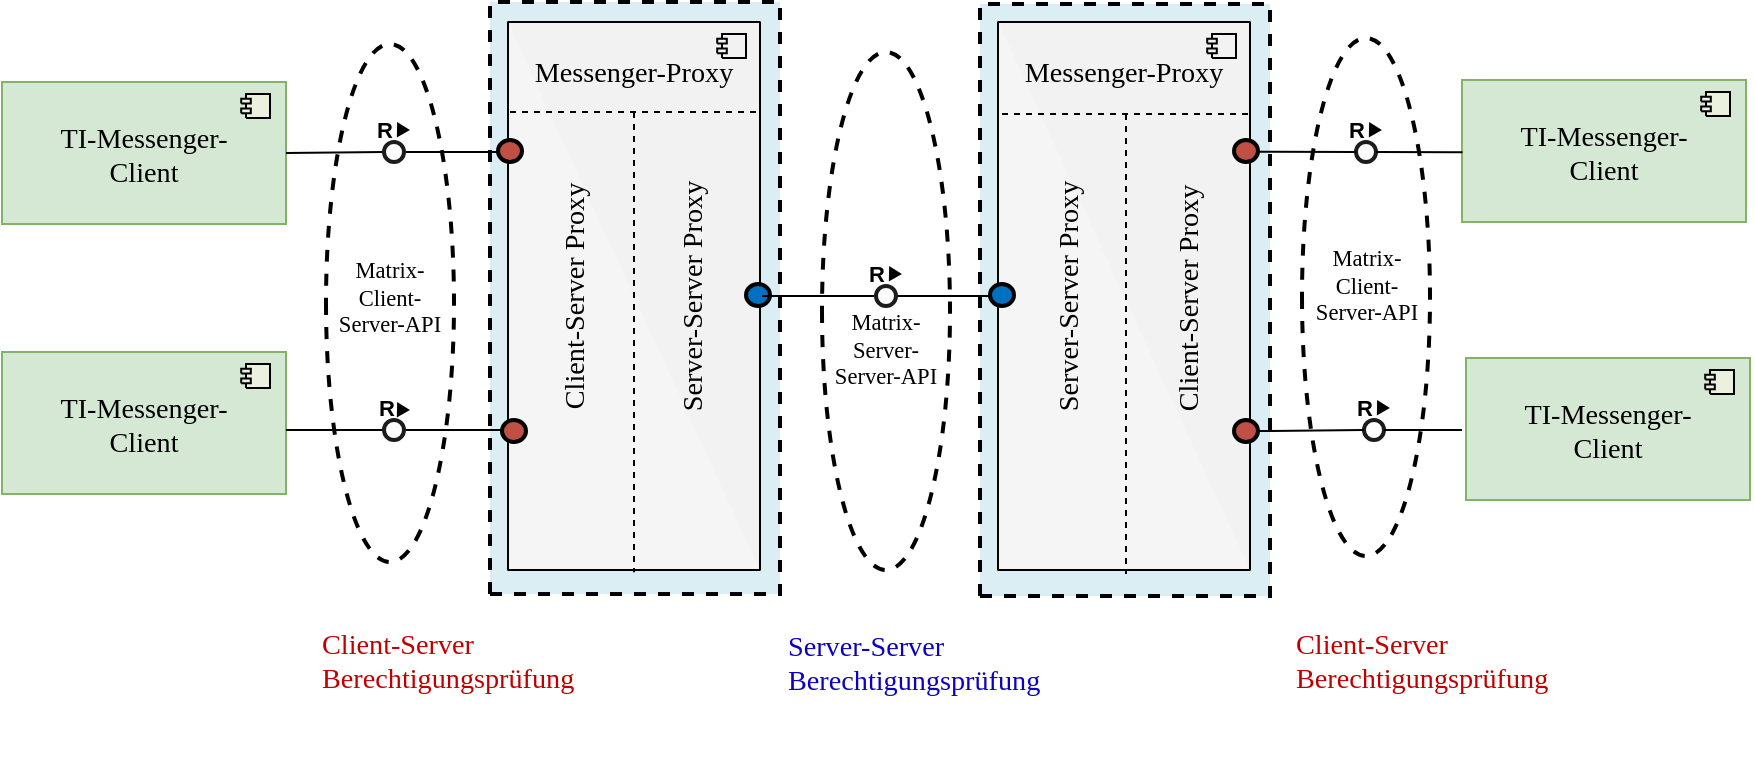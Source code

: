 <mxfile>
    <diagram id="BISjPmuE9RH1HPKTiz8S" name="Overview">
        <mxGraphModel dx="1895" dy="1181" grid="1" gridSize="10" guides="1" tooltips="1" connect="1" arrows="1" fold="1" page="1" pageScale="1" pageWidth="827" pageHeight="1169" math="0" shadow="0">
            <root>
                <mxCell id="0"/>
                <mxCell id="1" parent="0"/>
                <UserObject label="" tags="Hintergrund" id="145">
                    <mxCell style="vsdxID=3;fillColor=#ffffff;gradientColor=none;shape=stencil(vVHLDsIgEPwajiQI6RfU+h8bu22JCGRB2/69kG1iazx58DazM/vIjjBtmiCi0CplCjecbZ8nYc5Ca+snJJsLEqYTph0C4Ujh4XvmEaqzont41gkL96naodXKrGF6YSfQtUi0OXXDVlqPfJNP6usotUhYbJIUMmQb/GGrAxpRljVycDBuc1hKM2LclX8/7H9nFfB+82Cd45T2+mcspcSRmu4F);dashed=1;strokeColor=#000000;strokeWidth=2;points=[];labelBackgroundColor=none;rounded=0;html=1;whiteSpace=wrap;" vertex="1" parent="1">
                        <mxGeometry x="192" y="72" width="64" height="259" as="geometry"/>
                    </mxCell>
                </UserObject>
                <mxCell id="146" value="&lt;div style=&quot;font-size: 1px&quot;&gt;&lt;font style=&quot;font-size:11.29px;font-family:Calibri;color:#000000;direction:ltr;letter-spacing:0px;line-height:120%;opacity:1&quot;&gt;Matrix-Client-&lt;br/&gt;Server-API&lt;br/&gt;&lt;/font&gt;&lt;/div&gt;" style="text;vsdxID=6;fillColor=default;gradientColor=none;strokeColor=none;spacingTop=-3;spacingBottom=-3;spacingLeft=-2;spacingRight=-2;points=[];labelBackgroundColor=#ffffff;rounded=0;html=1;whiteSpace=wrap;verticalAlign=middle;align=center;overflow=width;;html=1;opacity=0;" vertex="1" parent="1">
                    <mxGeometry x="196.86" y="178" width="54.27" height="39" as="geometry"/>
                </mxCell>
                <UserObject label="" tags="Hintergrund" id="147">
                    <mxCell style="vsdxID=1;fillColor=#ffffff;gradientColor=none;shape=stencil(vVHLDsIgEPwajiQI6RfU+h8bu22JCGRB2/69kG1iazx58DazM/vIjjBtmiCi0CplCjecbZ8nYc5Ca+snJJsLEqYTph0C4Ujh4XvmEaqzont41gkL96naodXKrGF6YSfQtUi0OXXDVlqPfJNP6usotUhYbJIUMmQb/GGrAxpRljVycDBuc1hKM2LclX8/7H9nFfB+82Cd45T2+mcspcSRmu4F);dashed=1;strokeColor=#000000;strokeWidth=2;points=[];labelBackgroundColor=none;rounded=0;html=1;whiteSpace=wrap;" vertex="1" parent="1">
                        <mxGeometry x="440" y="76" width="64" height="259" as="geometry"/>
                    </mxCell>
                </UserObject>
                <UserObject label="" tags="Hintergrund" id="148">
                    <mxCell style="vsdxID=2;fillColor=#ffffff;gradientColor=none;shape=stencil(vVHLDsIgEPwajiQI6RfU+h8bu22JCGRB2/69kG1iazx58DazM/vIjjBtmiCi0CplCjecbZ8nYc5Ca+snJJsLEqYTph0C4Ujh4XvmEaqzont41gkL96naodXKrGF6YSfQtUi0OXXDVlqPfJNP6usotUhYbJIUMmQb/GGrAxpRljVycDBuc1hKM2LclX8/7H9nFfB+82Cd45T2+mcspcSRmu4F);dashed=1;strokeColor=#000000;strokeWidth=2;points=[];labelBackgroundColor=none;rounded=0;html=1;whiteSpace=wrap;" vertex="1" parent="1">
                        <mxGeometry x="680" y="69" width="64" height="259" as="geometry"/>
                    </mxCell>
                </UserObject>
                <UserObject label="" tags="Hintergrund" id="149">
                    <mxCell style="vsdxID=4;fillColor=#dbeef3;gradientColor=none;shape=stencil(nZBLDoAgDERP0z3SIyjew0SURgSD+Lu9kMZoXLhwN9O+tukAlrNpJg1SzDH4QW/URgNYgZTkjA4UkwJUgGXng+6DX1zLfmoymdXo17xh5zmRJ6Q42BWCfc2oJfdAr+Yv+AP9Cb7OJ3H/2JG1HNGz/84klThPVCc=);dashed=1;strokeColor=#000000;strokeWidth=2;points=[];labelBackgroundColor=none;rounded=0;html=1;whiteSpace=wrap;" vertex="1" parent="1">
                        <mxGeometry x="519" y="52" width="145" height="296" as="geometry"/>
                    </mxCell>
                </UserObject>
                <UserObject label="" tags="Hintergrund" id="150">
                    <mxCell style="vsdxID=5;fillColor=#dbeef3;gradientColor=none;shape=stencil(nZBLDoAgDERP0z3SIyjew0SURgSD+Lu9kMZoXLhwN9O+tukAlrNpJg1SzDH4QW/URgNYgZTkjA4UkwJUgGXng+6DX1zLfmoymdXo17xh5zmRJ6Q42BWCfc2oJfdAr+Yv+AP9Cb7OJ3H/2JG1HNGz/84klThPVCc=);dashed=1;strokeColor=#000000;strokeWidth=2;points=[];labelBackgroundColor=none;rounded=0;html=1;whiteSpace=wrap;" vertex="1" parent="1">
                        <mxGeometry x="274" y="51" width="145" height="296" as="geometry"/>
                    </mxCell>
                </UserObject>
                <UserObject label="" tags="Hintergrund" id="151">
                    <mxCell style="vsdxID=11;fillColor=#d5e8d4;strokeColor=#82b366;points=[[0.25,0,0],[0.5,0,0],[0.75,0,0],[1,0,0],[1,0,0],[1,0.25,0],[1,0.5,0],[1,0.75,0],[0.75,0.75,0],[0.5,0.75,0],[0.25,0.75,0],[0.25,0.75,0],[0.25,0.5,0],[0.25,0.25,0]];labelBackgroundColor=none;rounded=0;html=1;whiteSpace=wrap;" vertex="1" parent="1">
                        <mxGeometry x="30" y="91" width="142" height="71" as="geometry"/>
                    </mxCell>
                </UserObject>
                <mxCell id="152" value="&lt;div style=&quot;font-size: 1px&quot;&gt;&lt;p style=&quot;text-align:left;margin-left:0;margin-right:0;margin-top:0px;margin-bottom:0px;text-indent:0;vertical-align:top;direction:ltr;&quot;&gt;&lt;/p&gt;&lt;/div&gt;" style="verticalAlign=top;align=left;overflow=width;vsdxID=12;fillColor=#ebf1df;gradientColor=none;shape=stencil(UzV2Ls5ILEhVNTIoLinKz04tz0wpyVA1dlE1MsrMy0gtyiwBslSNXVWNndPyi1LTi/JL81Ig/IJEkEoQKze/DGRCBUSfoYEBSI+RQSUq3w2iOCczj1zFtFFKwAlABsKnaZk5Ocgy6GECFIKEp7ErAA==);strokeColor=#000000;points=[[0.25,0,0],[0.5,0,0],[0.75,0,0],[1,0,0],[1,0,0],[1,0.25,0],[1,0.5,0],[1,0.75,0],[0.75,1,0],[0.5,1,0],[0.25,1,0],[0,0.75,0],[0,0.5,0],[0,0.25,0],[0,1,0],[0,1,0],[0,1,0],[0,1,0],[0,1,0],[0,1,0],[0,1,0],[0,1,0],[0,1,0],[0,1,0],[0,1,0],[0,1,0],[0,1,0],[0,1,0]];labelBackgroundColor=none;rounded=0;html=1;whiteSpace=wrap;" vertex="1" parent="151">
                    <mxGeometry y="71" width="142" height="1" as="geometry"/>
                </mxCell>
                <mxCell id="153" value="&lt;div style=&quot;font-size: 1px&quot;&gt;&lt;p style=&quot;text-align:left;margin-left:0;margin-right:0;margin-top:0px;margin-bottom:0px;text-indent:0;vertical-align:top;direction:ltr;&quot;&gt;&lt;/p&gt;&lt;/div&gt;" style="verticalAlign=top;align=left;overflow=width;vsdxID=13;fillColor=#ebf1df;gradientColor=none;shape=stencil(UzV2Ls5ILEhVNTIoLinKz04tz0wpyVA1dlE1MsrMy0gtyiwBslSNXVWNndPyi1LTi/JL81Ig/IJEkEoQKze/DGRCBUSfoYEBSI+RQSUq3w2iOCczj1zFtFFKwAlABsKnaZk5Ocgy6GECFIKEp7ErAA==);strokeColor=#000000;points=[[0.25,0,0],[0.5,0,0],[0.75,0,0],[1,0,0],[1,0,0],[1,0.25,0],[1,0.5,0],[1,0.75,0],[0.75,1,0],[0.5,1,0],[0.25,1,0],[0,0.75,0],[0,0.5,0],[0,0.25,0],[0,1,0],[0,1,0],[0,1,0],[0,1,0],[0,1,0],[0,1,0],[0,1,0],[0,1,0],[0,1,0],[0,1,0],[0,1,0],[0,1,0],[0,1,0],[0,1,0]];labelBackgroundColor=none;rounded=0;html=1;whiteSpace=wrap;" vertex="1" parent="151">
                    <mxGeometry y="71" width="142" height="1" as="geometry"/>
                </mxCell>
                <mxCell id="154" value="&lt;div style=&quot;font-size: 1px&quot;&gt;&lt;p style=&quot;text-align:left;margin-left:0;margin-right:0;margin-top:0px;margin-bottom:0px;text-indent:0;vertical-align:top;direction:ltr;&quot;&gt;&lt;/p&gt;&lt;/div&gt;" style="verticalAlign=top;align=left;overflow=width;vsdxID=14;fillColor=#ebf1df;gradientColor=none;shape=stencil(UzV2Ls5ILEhVNTIoLinKz04tz0wpyVA1dlE1MsrMy0gtyiwBslSNXVWNndPyi1LTi/JL81Ig/IJEkEoQKze/DGRCBUSfoYEBSI+RQSUq3w2iOCczj1zFtFFKwAlABsKnaZk5Ocgy6GECFIKEp7ErAA==);strokeColor=#000000;points=[[0.25,0,0],[0.5,0,0],[0.75,0,0],[1,0,0],[1,0,0],[1,0.25,0],[1,0.5,0],[1,0.75,0],[0.75,1,0],[0.5,1,0],[0.25,1,0],[0,0.75,0],[0,0.5,0],[0,0.25,0],[0,1,0],[0,1,0],[0,1,0],[0,1,0],[0,1,0],[0,1,0],[0,1,0],[0,1,0],[0,1,0],[0,1,0],[0,1,0],[0,1,0],[0,1,0],[0,1,0]];labelBackgroundColor=none;rounded=0;html=1;whiteSpace=wrap;" vertex="1" parent="151">
                    <mxGeometry y="71" width="142" height="1" as="geometry"/>
                </mxCell>
                <mxCell id="155" value="&lt;div style=&quot;font-size: 1px&quot;&gt;&lt;p style=&quot;text-align:left;margin-left:0;margin-right:0;margin-top:0px;margin-bottom:0px;text-indent:0;vertical-align:top;direction:ltr;&quot;&gt;&lt;/p&gt;&lt;/div&gt;" style="verticalAlign=top;align=left;overflow=width;vsdxID=15;fillColor=#ebf1df;gradientColor=none;shape=stencil(jVBbDoAgDDvN/pEdQfEeJqIsIhjE1+2F7EPjh+Gv3douK2C9mm7RIMUag5/0QX00gA1ISc7oQDEhQAVYDz7oMfjN9cyXLiszmv2eE072ieyQ4mJWCeYtSy25UulfanFmceLneALPfwNZy/W8998+0oi7RHUD);strokeColor=#000000;points=[[0.25,0,0],[0.5,0,0],[0.75,0,0],[1,0,0],[1,0,0],[1,0.25,0],[1,0.5,0],[1,0.75,0],[0.75,1,0],[0.5,1,0],[0.25,1,0],[0,0.75,0],[0,0.5,0],[0,0.25,0],[0,1,0],[0,1,0],[0,1,0],[0,1,0],[0,1,0],[0,1,0],[0,1,0],[0,1,0],[0,1,0],[0,1,0],[0,1,0],[0,1,0],[0,1,0],[0,1,0]];labelBackgroundColor=none;rounded=0;html=1;whiteSpace=wrap;" vertex="1" parent="151">
                    <mxGeometry x="142" width="1" height="71" as="geometry"/>
                </mxCell>
                <mxCell id="156" value="&lt;div style=&quot;font-size: 1px&quot;&gt;&lt;font style=&quot;font-size:14.11px;font-family:Calibri;color:#000000;direction:ltr;letter-spacing:0px;line-height:120%;opacity:1&quot;&gt;TI-Messenger-&lt;br/&gt;Client&lt;br/&gt;&lt;/font&gt;&lt;/div&gt;" style="verticalAlign=middle;align=center;overflow=width;vsdxID=16;fillColor=#d5e8d4;shape=stencil(xVRbEsIgDDxN/pEcodZ7dKZUGCl0KL5uLwwzavqBlrb6F2CzYZcQwGqUzSCAs9E7exJX1XoJuAfOlZHCKR8iwBqw6qwTR2fPpk3roYnIGPX2EhluKW/HWMzh7E7Xh2/ABKqVeYNmgJQzW55yLrrrEuY8uMyFQruyxWc5EIJXU3RK6+dJYa/McKm4BTKcRE/6Hx8VbdV86/ESVb+Wsd6D//dxCkzcQmgIpmM5bKWRjvUD);strokeColor=#82b366;points=[[0.25,0,0],[0.5,0,0],[0.75,0,0],[1,0,0],[1,0,0],[1,0.25,0],[1,0.5,0],[1,0.75,0],[0.75,1,0],[0.5,1,0],[0.25,1,0],[0,0.75,0],[0,0.5,0],[0,0.25,0],[0,1,0],[0,1,0],[0,1,0],[0,1,0],[0,1,0],[0,1,0],[0,1,0],[0,1,0],[0,1,0],[0,1,0],[0,1,0],[0,1,0],[0,1,0],[0,1,0]];labelBackgroundColor=none;rounded=0;html=1;whiteSpace=wrap;" vertex="1" parent="151">
                    <mxGeometry width="142" height="71" as="geometry"/>
                </mxCell>
                <mxCell id="157" value="&lt;div style=&quot;font-size: 1px&quot;&gt;&lt;/div&gt;" style="verticalAlign=middle;align=center;overflow=width;vsdxID=17;fillColor=#ebf1df;gradientColor=none;shape=stencil(nZTNDsIgDICfpkcTBGN2n/M9lowNIsLC0OnbC2kWNw4EuLX06w+0FFi7iH7mQMnirHnwVQ5OALsBpVILbqXzErAOWDsayydrXnpAfe4DGaSneYcIH/QjwYOSL2pngvodUSX1Dt2MVXACrQRTZD16yc6fT17z0xegTXb+fDJq6XFUTgVh69HUC8QVlLBNwc1Sra1HU1MYV1DCHkvwwv+vj1IpXBV7e7wb/BHuFdb9AA==);strokeColor=#000000;points=[[0.25,0,0],[0.5,0,0],[0.75,0,0],[1,0,0],[1,0,0],[1,0.25,0],[1,0.5,0],[1,0.75,0],[0.75,1,0],[0.5,1,0],[0.25,1,0],[0,0.75,0],[0,0.5,0],[0,0.25,0],[0,1,0],[0,1,0],[0,1,0],[0,1,0],[0,1,0],[0,1,0],[0,1,0],[0,1,0],[0,1,0],[0,1,0],[0,1,0],[0,1,0],[0,1,0],[0,1,0]];labelBackgroundColor=none;rounded=0;html=1;whiteSpace=wrap;" vertex="1" parent="151">
                    <mxGeometry x="122" y="6" width="12" height="12" as="geometry"/>
                </mxCell>
                <UserObject label="" tags="Hintergrund" id="158">
                    <mxCell style="vsdxID=18;fillColor=#f5f5f5;strokeColor=#666666;points=[[0.25,0,0],[0.5,0,0],[0.75,0,0],[1,0,0],[1,0,0],[1,0.25,0],[1,0.5,0],[1,0.75,0],[0.75,0.75,0],[0.5,0.75,0],[0.25,0.75,0],[0.25,0.75,0],[0.25,0.5,0],[0.25,0.25,0]];labelBackgroundColor=none;rounded=0;html=1;whiteSpace=wrap;fontColor=#333333;" vertex="1" parent="1">
                        <mxGeometry x="283" y="61" width="126" height="274" as="geometry"/>
                    </mxCell>
                </UserObject>
                <mxCell id="159" value="&lt;div style=&quot;font-size: 1px&quot;&gt;&lt;p style=&quot;text-align:left;margin-left:0;margin-right:0;margin-top:0px;margin-bottom:0px;text-indent:0;vertical-align:top;direction:ltr;&quot;&gt;&lt;/p&gt;&lt;/div&gt;" style="verticalAlign=top;align=left;overflow=width;vsdxID=19;fillColor=#f2f2f2;gradientColor=none;shape=stencil(UzV2Ls5ILEhVNTIoLinKz04tz0wpyVA1dlE1MsrMy0gtyiwBslSNXVWNndPyi1LTi/JL81Ig/IJEkEoQKze/DGRCBUSfoYEBSI+RQSUq3w2iOCczj1zFtFFKwAlABsKnaZk5Ocgy6GECFIKEp7ErAA==);strokeColor=#000000;points=[[0.25,0,0],[0.5,0,0],[0.75,0,0],[1,0,0],[1,0,0],[1,0.25,0],[1,0.5,0],[1,0.75,0],[0.75,1,0],[0.5,1,0],[0.25,1,0],[0,0.75,0],[0,0.5,0],[0,0.25,0],[0,1,0],[0,1,0],[0,1,0],[0,1,0],[0,1,0],[0,1,0],[0,1,0],[0,1,0],[0,1,0],[0,1,0],[0,1,0],[0,1,0],[0,1,0],[0,1,0]];labelBackgroundColor=none;rounded=0;html=1;whiteSpace=wrap;" vertex="1" parent="158">
                    <mxGeometry y="274" width="126" height="1" as="geometry"/>
                </mxCell>
                <mxCell id="160" value="&lt;div style=&quot;font-size: 1px&quot;&gt;&lt;p style=&quot;text-align:left;margin-left:0;margin-right:0;margin-top:0px;margin-bottom:0px;text-indent:0;vertical-align:top;direction:ltr;&quot;&gt;&lt;/p&gt;&lt;/div&gt;" style="verticalAlign=top;align=left;overflow=width;vsdxID=20;fillColor=#f2f2f2;gradientColor=none;shape=stencil(UzV2Ls5ILEhVNTIoLinKz04tz0wpyVA1dlE1MsrMy0gtyiwBslSNXVWNndPyi1LTi/JL81Ig/IJEkEoQKze/DGRCBUSfoYEBSI+RQSUq3w2iOCczj1zFtFFKwAlABsKnaZk5Ocgy6GECFIKEp7ErAA==);strokeColor=#000000;points=[[0.25,0,0],[0.5,0,0],[0.75,0,0],[1,0,0],[1,0,0],[1,0.25,0],[1,0.5,0],[1,0.75,0],[0.75,1,0],[0.5,1,0],[0.25,1,0],[0,0.75,0],[0,0.5,0],[0,0.25,0],[0,1,0],[0,1,0],[0,1,0],[0,1,0],[0,1,0],[0,1,0],[0,1,0],[0,1,0],[0,1,0],[0,1,0],[0,1,0],[0,1,0],[0,1,0],[0,1,0]];labelBackgroundColor=none;rounded=0;html=1;whiteSpace=wrap;" vertex="1" parent="158">
                    <mxGeometry y="274" width="126" height="1" as="geometry"/>
                </mxCell>
                <mxCell id="161" value="&lt;div style=&quot;font-size: 1px&quot;&gt;&lt;p style=&quot;text-align:left;margin-left:0;margin-right:0;margin-top:0px;margin-bottom:0px;text-indent:0;vertical-align:top;direction:ltr;&quot;&gt;&lt;/p&gt;&lt;/div&gt;" style="verticalAlign=top;align=left;overflow=width;vsdxID=21;fillColor=#f2f2f2;gradientColor=none;shape=stencil(UzV2Ls5ILEhVNTIoLinKz04tz0wpyVA1dlE1MsrMy0gtyiwBslSNXVWNndPyi1LTi/JL81Ig/IJEkEoQKze/DGRCBUSfoYEBSI+RQSUq3w2iOCczj1zFtFFKwAlABsKnaZk5Ocgy6GECFIKEp7ErAA==);strokeColor=#000000;points=[[0.25,0,0],[0.5,0,0],[0.75,0,0],[1,0,0],[1,0,0],[1,0.25,0],[1,0.5,0],[1,0.75,0],[0.75,1,0],[0.5,1,0],[0.25,1,0],[0,0.75,0],[0,0.5,0],[0,0.25,0],[0,1,0],[0,1,0],[0,1,0],[0,1,0],[0,1,0],[0,1,0],[0,1,0],[0,1,0],[0,1,0],[0,1,0],[0,1,0],[0,1,0],[0,1,0],[0,1,0]];labelBackgroundColor=none;rounded=0;html=1;whiteSpace=wrap;" vertex="1" parent="158">
                    <mxGeometry y="274" width="126" height="1" as="geometry"/>
                </mxCell>
                <mxCell id="162" value="&lt;div style=&quot;font-size: 1px&quot;&gt;&lt;p style=&quot;text-align:left;margin-left:0;margin-right:0;margin-top:0px;margin-bottom:0px;text-indent:0;vertical-align:top;direction:ltr;&quot;&gt;&lt;/p&gt;&lt;/div&gt;" style="verticalAlign=top;align=left;overflow=width;vsdxID=22;fillColor=#f2f2f2;gradientColor=none;shape=stencil(jVBbDoAgDDvN/pEdQfEeJqIsIhjE1+2F7EPjh+Gv3douK2C9mm7RIMUag5/0QX00gA1ISc7oQDEhQAVYDz7oMfjN9cyXLiszmv2eE072ieyQ4mJWCeYtSy25UulfanFmceLneALPfwNZy/W8998+0oi7RHUD);strokeColor=#000000;points=[[0.25,0,0],[0.5,0,0],[0.75,0,0],[1,0,0],[1,0,0],[1,0.25,0],[1,0.5,0],[1,0.75,0],[0.75,1,0],[0.5,1,0],[0.25,1,0],[0,0.75,0],[0,0.5,0],[0,0.25,0],[0,1,0],[0,1,0],[0,1,0],[0,1,0],[0,1,0],[0,1,0],[0,1,0],[0,1,0],[0,1,0],[0,1,0],[0,1,0],[0,1,0],[0,1,0],[0,1,0]];labelBackgroundColor=none;rounded=0;html=1;whiteSpace=wrap;" vertex="1" parent="158">
                    <mxGeometry x="126" width="1" height="274" as="geometry"/>
                </mxCell>
                <mxCell id="163" value="&lt;div style=&quot;font-size: 1px&quot;&gt;&lt;font style=&quot;font-size:14.11px;font-family:Calibri;color:#000000;direction:ltr;letter-spacing:0px;line-height:120%;opacity:1&quot;&gt;&lt;br/&gt;Messenger-Proxy&lt;br/&gt;&lt;/font&gt;&lt;/div&gt;" style="verticalAlign=top;align=center;overflow=width;vsdxID=23;fillColor=#f2f2f2;gradientColor=none;shape=stencil(xVRbEsIgDDxN/pEcodZ7dKZUGCl0KL5uLwwzavqBlrb6F2CzYZcQwGqUzSCAs9E7exJX1XoJuAfOlZHCKR8iwBqw6qwTR2fPpk3roYnIGPX2EhluKW/HWMzh7E7Xh2/ABKqVeYNmgJQzW55yLrrrEuY8uMyFQruyxWc5EIJXU3RK6+dJYa/McKm4BTKcRE/6Hx8VbdV86/ESVb+Wsd6D//dxCkzcQmgIpmM5bKWRjvUD);strokeColor=#000000;points=[[0.25,0,0],[0.5,0,0],[0.75,0,0],[1,0,0],[1,0,0],[1,0.25,0],[1,0.5,0],[1,0.75,0],[0.75,1,0],[0.5,1,0],[0.25,1,0],[0,0.75,0],[0,0.5,0],[0,0.25,0],[0,1,0],[0,1,0],[0,1,0],[0,1,0],[0,1,0],[0,1,0],[0,1,0],[0,1,0],[0,1,0],[0,1,0],[0,1,0],[0,1,0],[0,1,0],[0,1,0]];labelBackgroundColor=none;rounded=0;html=1;whiteSpace=wrap;" vertex="1" parent="158">
                    <mxGeometry width="126" height="274" as="geometry"/>
                </mxCell>
                <mxCell id="164" value="&lt;div style=&quot;font-size: 1px&quot;&gt;&lt;/div&gt;" style="verticalAlign=top;align=center;overflow=width;vsdxID=24;fillColor=#f2f2f2;gradientColor=none;shape=stencil(nZTNDsIgDICfpkcTBGN2n/M9lowNIsLC0OnbC2kWNw4EuLX06w+0FFi7iH7mQMnirHnwVQ5OALsBpVILbqXzErAOWDsayydrXnpAfe4DGaSneYcIH/QjwYOSL2pngvodUSX1Dt2MVXACrQRTZD16yc6fT17z0xegTXb+fDJq6XFUTgVh69HUC8QVlLBNwc1Sra1HU1MYV1DCHkvwwv+vj1IpXBV7e7wb/BHuFdb9AA==);strokeColor=#000000;points=[[0.25,0,0],[0.5,0,0],[0.75,0,0],[1,0,0],[1,0,0],[1,0.25,0],[1,0.5,0],[1,0.75,0],[0.75,1,0],[0.5,1,0],[0.25,1,0],[0,0.75,0],[0,0.5,0],[0,0.25,0],[0,1,0],[0,1,0],[0,1,0],[0,1,0],[0,1,0],[0,1,0],[0,1,0],[0,1,0],[0,1,0],[0,1,0],[0,1,0],[0,1,0],[0,1,0],[0,1,0]];labelBackgroundColor=none;rounded=0;html=1;whiteSpace=wrap;" vertex="1" parent="158">
                    <mxGeometry x="107" y="6" width="12" height="12" as="geometry"/>
                </mxCell>
                <UserObject label="" tags="Hintergrund" id="165">
                    <mxCell style="vsdxID=26;fillColor=#d5e8d4;strokeColor=#82b366;points=[[0.25,0,0],[0.5,0,0],[0.75,0,0],[1,0,0],[1,0,0],[1,0.25,0],[1,0.5,0],[1,0.75,0],[0.75,0.75,0],[0.5,0.75,0],[0.25,0.75,0],[0.25,0.75,0],[0.25,0.5,0],[0.25,0.25,0]];labelBackgroundColor=none;rounded=0;html=1;whiteSpace=wrap;" vertex="1" parent="1">
                        <mxGeometry x="30" y="226" width="142" height="71" as="geometry"/>
                    </mxCell>
                </UserObject>
                <mxCell id="166" value="&lt;div style=&quot;font-size: 1px&quot;&gt;&lt;p style=&quot;text-align:left;margin-left:0;margin-right:0;margin-top:0px;margin-bottom:0px;text-indent:0;vertical-align:top;direction:ltr;&quot;&gt;&lt;/p&gt;&lt;/div&gt;" style="verticalAlign=top;align=left;overflow=width;vsdxID=27;fillColor=#ebf1df;gradientColor=none;shape=stencil(UzV2Ls5ILEhVNTIoLinKz04tz0wpyVA1dlE1MsrMy0gtyiwBslSNXVWNndPyi1LTi/JL81Ig/IJEkEoQKze/DGRCBUSfoYEBSI+RQSUq3w2iOCczj1zFtFFKwAlABsKnaZk5Ocgy6GECFIKEp7ErAA==);strokeColor=#000000;points=[[0.25,0,0],[0.5,0,0],[0.75,0,0],[1,0,0],[1,0,0],[1,0.25,0],[1,0.5,0],[1,0.75,0],[0.75,1,0],[0.5,1,0],[0.25,1,0],[0,0.75,0],[0,0.5,0],[0,0.25,0],[0,1,0],[0,1,0],[0,1,0],[0,1,0],[0,1,0],[0,1,0],[0,1,0],[0,1,0],[0,1,0],[0,1,0],[0,1,0],[0,1,0],[0,1,0],[0,1,0]];labelBackgroundColor=none;rounded=0;html=1;whiteSpace=wrap;" vertex="1" parent="165">
                    <mxGeometry y="71" width="142" height="1" as="geometry"/>
                </mxCell>
                <mxCell id="167" value="&lt;div style=&quot;font-size: 1px&quot;&gt;&lt;p style=&quot;text-align:left;margin-left:0;margin-right:0;margin-top:0px;margin-bottom:0px;text-indent:0;vertical-align:top;direction:ltr;&quot;&gt;&lt;/p&gt;&lt;/div&gt;" style="verticalAlign=top;align=left;overflow=width;vsdxID=28;fillColor=#ebf1df;gradientColor=none;shape=stencil(UzV2Ls5ILEhVNTIoLinKz04tz0wpyVA1dlE1MsrMy0gtyiwBslSNXVWNndPyi1LTi/JL81Ig/IJEkEoQKze/DGRCBUSfoYEBSI+RQSUq3w2iOCczj1zFtFFKwAlABsKnaZk5Ocgy6GECFIKEp7ErAA==);strokeColor=#000000;points=[[0.25,0,0],[0.5,0,0],[0.75,0,0],[1,0,0],[1,0,0],[1,0.25,0],[1,0.5,0],[1,0.75,0],[0.75,1,0],[0.5,1,0],[0.25,1,0],[0,0.75,0],[0,0.5,0],[0,0.25,0],[0,1,0],[0,1,0],[0,1,0],[0,1,0],[0,1,0],[0,1,0],[0,1,0],[0,1,0],[0,1,0],[0,1,0],[0,1,0],[0,1,0],[0,1,0],[0,1,0]];labelBackgroundColor=none;rounded=0;html=1;whiteSpace=wrap;" vertex="1" parent="165">
                    <mxGeometry y="71" width="142" height="1" as="geometry"/>
                </mxCell>
                <mxCell id="168" value="&lt;div style=&quot;font-size: 1px&quot;&gt;&lt;p style=&quot;text-align:left;margin-left:0;margin-right:0;margin-top:0px;margin-bottom:0px;text-indent:0;vertical-align:top;direction:ltr;&quot;&gt;&lt;/p&gt;&lt;/div&gt;" style="verticalAlign=top;align=left;overflow=width;vsdxID=29;fillColor=#ebf1df;gradientColor=none;shape=stencil(UzV2Ls5ILEhVNTIoLinKz04tz0wpyVA1dlE1MsrMy0gtyiwBslSNXVWNndPyi1LTi/JL81Ig/IJEkEoQKze/DGRCBUSfoYEBSI+RQSUq3w2iOCczj1zFtFFKwAlABsKnaZk5Ocgy6GECFIKEp7ErAA==);strokeColor=#000000;points=[[0.25,0,0],[0.5,0,0],[0.75,0,0],[1,0,0],[1,0,0],[1,0.25,0],[1,0.5,0],[1,0.75,0],[0.75,1,0],[0.5,1,0],[0.25,1,0],[0,0.75,0],[0,0.5,0],[0,0.25,0],[0,1,0],[0,1,0],[0,1,0],[0,1,0],[0,1,0],[0,1,0],[0,1,0],[0,1,0],[0,1,0],[0,1,0],[0,1,0],[0,1,0],[0,1,0],[0,1,0]];labelBackgroundColor=none;rounded=0;html=1;whiteSpace=wrap;" vertex="1" parent="165">
                    <mxGeometry y="71" width="142" height="1" as="geometry"/>
                </mxCell>
                <mxCell id="169" value="&lt;div style=&quot;font-size: 1px&quot;&gt;&lt;p style=&quot;text-align:left;margin-left:0;margin-right:0;margin-top:0px;margin-bottom:0px;text-indent:0;vertical-align:top;direction:ltr;&quot;&gt;&lt;/p&gt;&lt;/div&gt;" style="verticalAlign=top;align=left;overflow=width;vsdxID=30;fillColor=#ebf1df;gradientColor=none;shape=stencil(jVBbDoAgDDvN/pEdQfEeJqIsIhjE1+2F7EPjh+Gv3douK2C9mm7RIMUag5/0QX00gA1ISc7oQDEhQAVYDz7oMfjN9cyXLiszmv2eE072ieyQ4mJWCeYtSy25UulfanFmceLneALPfwNZy/W8998+0oi7RHUD);strokeColor=#000000;points=[[0.25,0,0],[0.5,0,0],[0.75,0,0],[1,0,0],[1,0,0],[1,0.25,0],[1,0.5,0],[1,0.75,0],[0.75,1,0],[0.5,1,0],[0.25,1,0],[0,0.75,0],[0,0.5,0],[0,0.25,0],[0,1,0],[0,1,0],[0,1,0],[0,1,0],[0,1,0],[0,1,0],[0,1,0],[0,1,0],[0,1,0],[0,1,0],[0,1,0],[0,1,0],[0,1,0],[0,1,0]];labelBackgroundColor=none;rounded=0;html=1;whiteSpace=wrap;" vertex="1" parent="165">
                    <mxGeometry x="142" width="1" height="71" as="geometry"/>
                </mxCell>
                <mxCell id="170" value="&lt;div style=&quot;font-size: 1px&quot;&gt;&lt;font style=&quot;font-size:14.11px;font-family:Calibri;color:#000000;direction:ltr;letter-spacing:0px;line-height:120%;opacity:1&quot;&gt;TI-Messenger-&lt;br/&gt;Client&lt;br/&gt;&lt;/font&gt;&lt;/div&gt;" style="verticalAlign=middle;align=center;overflow=width;vsdxID=31;fillColor=#d5e8d4;shape=stencil(xVRbEsIgDDxN/pEcodZ7dKZUGCl0KL5uLwwzavqBlrb6F2CzYZcQwGqUzSCAs9E7exJX1XoJuAfOlZHCKR8iwBqw6qwTR2fPpk3roYnIGPX2EhluKW/HWMzh7E7Xh2/ABKqVeYNmgJQzW55yLrrrEuY8uMyFQruyxWc5EIJXU3RK6+dJYa/McKm4BTKcRE/6Hx8VbdV86/ESVb+Wsd6D//dxCkzcQmgIpmM5bKWRjvUD);strokeColor=#82b366;points=[[0.25,0,0],[0.5,0,0],[0.75,0,0],[1,0,0],[1,0,0],[1,0.25,0],[1,0.5,0],[1,0.75,0],[0.75,1,0],[0.5,1,0],[0.25,1,0],[0,0.75,0],[0,0.5,0],[0,0.25,0],[0,1,0],[0,1,0],[0,1,0],[0,1,0],[0,1,0],[0,1,0],[0,1,0],[0,1,0],[0,1,0],[0,1,0],[0,1,0],[0,1,0],[0,1,0],[0,1,0]];labelBackgroundColor=none;rounded=0;html=1;whiteSpace=wrap;" vertex="1" parent="165">
                    <mxGeometry width="142" height="71" as="geometry"/>
                </mxCell>
                <mxCell id="171" value="&lt;div style=&quot;font-size: 1px&quot;&gt;&lt;/div&gt;" style="verticalAlign=middle;align=center;overflow=width;vsdxID=32;fillColor=#ebf1df;gradientColor=none;shape=stencil(nZTNDsIgDICfpkcTBGN2n/M9lowNIsLC0OnbC2kWNw4EuLX06w+0FFi7iH7mQMnirHnwVQ5OALsBpVILbqXzErAOWDsayydrXnpAfe4DGaSneYcIH/QjwYOSL2pngvodUSX1Dt2MVXACrQRTZD16yc6fT17z0xegTXb+fDJq6XFUTgVh69HUC8QVlLBNwc1Sra1HU1MYV1DCHkvwwv+vj1IpXBV7e7wb/BHuFdb9AA==);strokeColor=#000000;points=[[0.25,0,0],[0.5,0,0],[0.75,0,0],[1,0,0],[1,0,0],[1,0.25,0],[1,0.5,0],[1,0.75,0],[0.75,1,0],[0.5,1,0],[0.25,1,0],[0,0.75,0],[0,0.5,0],[0,0.25,0],[0,1,0],[0,1,0],[0,1,0],[0,1,0],[0,1,0],[0,1,0],[0,1,0],[0,1,0],[0,1,0],[0,1,0],[0,1,0],[0,1,0],[0,1,0],[0,1,0]];labelBackgroundColor=none;rounded=0;html=1;whiteSpace=wrap;" vertex="1" parent="165">
                    <mxGeometry x="122" y="6" width="12" height="12" as="geometry"/>
                </mxCell>
                <UserObject label="" tags="Hintergrund" id="172">
                    <mxCell style="vsdxID=39;fillColor=#f5f5f5;strokeColor=#666666;points=[[0.25,0,0],[0.5,0,0],[0.75,0,0],[1,0,0],[1,0,0],[1,0.25,0],[1,0.5,0],[1,0.75,0],[0.75,0.75,0],[0.5,0.75,0],[0.25,0.75,0],[0.25,0.75,0],[0.25,0.5,0],[0.25,0.25,0]];labelBackgroundColor=none;rounded=0;html=1;whiteSpace=wrap;fontColor=#333333;" vertex="1" parent="1">
                        <mxGeometry x="528" y="61" width="126" height="274" as="geometry"/>
                    </mxCell>
                </UserObject>
                <mxCell id="173" value="&lt;div style=&quot;font-size: 1px&quot;&gt;&lt;p style=&quot;text-align:left;margin-left:0;margin-right:0;margin-top:0px;margin-bottom:0px;text-indent:0;vertical-align:top;direction:ltr;&quot;&gt;&lt;/p&gt;&lt;/div&gt;" style="verticalAlign=top;align=left;overflow=width;vsdxID=40;fillColor=#f2f2f2;gradientColor=none;shape=stencil(UzV2Ls5ILEhVNTIoLinKz04tz0wpyVA1dlE1MsrMy0gtyiwBslSNXVWNndPyi1LTi/JL81Ig/IJEkEoQKze/DGRCBUSfoYEBSI+RQSUq3w2iOCczj1zFtFFKwAlABsKnaZk5Ocgy6GECFIKEp7ErAA==);strokeColor=#000000;points=[[0.25,0,0],[0.5,0,0],[0.75,0,0],[1,0,0],[1,0,0],[1,0.25,0],[1,0.5,0],[1,0.75,0],[0.75,1,0],[0.5,1,0],[0.25,1,0],[0,0.75,0],[0,0.5,0],[0,0.25,0],[0,1,0],[0,1,0],[0,1,0],[0,1,0],[0,1,0],[0,1,0],[0,1,0],[0,1,0],[0,1,0],[0,1,0],[0,1,0],[0,1,0],[0,1,0],[0,1,0]];labelBackgroundColor=none;rounded=0;html=1;whiteSpace=wrap;" vertex="1" parent="172">
                    <mxGeometry y="274" width="126" height="1" as="geometry"/>
                </mxCell>
                <mxCell id="174" value="&lt;div style=&quot;font-size: 1px&quot;&gt;&lt;p style=&quot;text-align:left;margin-left:0;margin-right:0;margin-top:0px;margin-bottom:0px;text-indent:0;vertical-align:top;direction:ltr;&quot;&gt;&lt;/p&gt;&lt;/div&gt;" style="verticalAlign=top;align=left;overflow=width;vsdxID=41;fillColor=#f2f2f2;gradientColor=none;shape=stencil(UzV2Ls5ILEhVNTIoLinKz04tz0wpyVA1dlE1MsrMy0gtyiwBslSNXVWNndPyi1LTi/JL81Ig/IJEkEoQKze/DGRCBUSfoYEBSI+RQSUq3w2iOCczj1zFtFFKwAlABsKnaZk5Ocgy6GECFIKEp7ErAA==);strokeColor=#000000;points=[[0.25,0,0],[0.5,0,0],[0.75,0,0],[1,0,0],[1,0,0],[1,0.25,0],[1,0.5,0],[1,0.75,0],[0.75,1,0],[0.5,1,0],[0.25,1,0],[0,0.75,0],[0,0.5,0],[0,0.25,0],[0,1,0],[0,1,0],[0,1,0],[0,1,0],[0,1,0],[0,1,0],[0,1,0],[0,1,0],[0,1,0],[0,1,0],[0,1,0],[0,1,0],[0,1,0],[0,1,0]];labelBackgroundColor=none;rounded=0;html=1;whiteSpace=wrap;" vertex="1" parent="172">
                    <mxGeometry y="274" width="126" height="1" as="geometry"/>
                </mxCell>
                <mxCell id="175" value="&lt;div style=&quot;font-size: 1px&quot;&gt;&lt;p style=&quot;text-align:left;margin-left:0;margin-right:0;margin-top:0px;margin-bottom:0px;text-indent:0;vertical-align:top;direction:ltr;&quot;&gt;&lt;/p&gt;&lt;/div&gt;" style="verticalAlign=top;align=left;overflow=width;vsdxID=42;fillColor=#f2f2f2;gradientColor=none;shape=stencil(UzV2Ls5ILEhVNTIoLinKz04tz0wpyVA1dlE1MsrMy0gtyiwBslSNXVWNndPyi1LTi/JL81Ig/IJEkEoQKze/DGRCBUSfoYEBSI+RQSUq3w2iOCczj1zFtFFKwAlABsKnaZk5Ocgy6GECFIKEp7ErAA==);strokeColor=#000000;points=[[0.25,0,0],[0.5,0,0],[0.75,0,0],[1,0,0],[1,0,0],[1,0.25,0],[1,0.5,0],[1,0.75,0],[0.75,1,0],[0.5,1,0],[0.25,1,0],[0,0.75,0],[0,0.5,0],[0,0.25,0],[0,1,0],[0,1,0],[0,1,0],[0,1,0],[0,1,0],[0,1,0],[0,1,0],[0,1,0],[0,1,0],[0,1,0],[0,1,0],[0,1,0],[0,1,0],[0,1,0]];labelBackgroundColor=none;rounded=0;html=1;whiteSpace=wrap;" vertex="1" parent="172">
                    <mxGeometry y="274" width="126" height="1" as="geometry"/>
                </mxCell>
                <mxCell id="176" value="&lt;div style=&quot;font-size: 1px&quot;&gt;&lt;p style=&quot;text-align:left;margin-left:0;margin-right:0;margin-top:0px;margin-bottom:0px;text-indent:0;vertical-align:top;direction:ltr;&quot;&gt;&lt;/p&gt;&lt;/div&gt;" style="verticalAlign=top;align=left;overflow=width;vsdxID=43;fillColor=#f2f2f2;gradientColor=none;shape=stencil(jVBbDoAgDDvN/pEdQfEeJqIsIhjE1+2F7EPjh+Gv3douK2C9mm7RIMUag5/0QX00gA1ISc7oQDEhQAVYDz7oMfjN9cyXLiszmv2eE072ieyQ4mJWCeYtSy25UulfanFmceLneALPfwNZy/W8998+0oi7RHUD);strokeColor=#000000;points=[[0.25,0,0],[0.5,0,0],[0.75,0,0],[1,0,0],[1,0,0],[1,0.25,0],[1,0.5,0],[1,0.75,0],[0.75,1,0],[0.5,1,0],[0.25,1,0],[0,0.75,0],[0,0.5,0],[0,0.25,0],[0,1,0],[0,1,0],[0,1,0],[0,1,0],[0,1,0],[0,1,0],[0,1,0],[0,1,0],[0,1,0],[0,1,0],[0,1,0],[0,1,0],[0,1,0],[0,1,0]];labelBackgroundColor=none;rounded=0;html=1;whiteSpace=wrap;" vertex="1" parent="172">
                    <mxGeometry x="126" width="1" height="274" as="geometry"/>
                </mxCell>
                <mxCell id="177" value="&lt;div style=&quot;font-size: 1px&quot;&gt;&lt;font style=&quot;font-size:14.11px;font-family:Calibri;color:#000000;direction:ltr;letter-spacing:0px;line-height:120%;opacity:1&quot;&gt;&lt;br/&gt;Messenger-Proxy&lt;br/&gt;&lt;/font&gt;&lt;/div&gt;" style="verticalAlign=top;align=center;overflow=width;vsdxID=44;fillColor=#f2f2f2;gradientColor=none;shape=stencil(xVRbEsIgDDxN/pEcodZ7dKZUGCl0KL5uLwwzavqBlrb6F2CzYZcQwGqUzSCAs9E7exJX1XoJuAfOlZHCKR8iwBqw6qwTR2fPpk3roYnIGPX2EhluKW/HWMzh7E7Xh2/ABKqVeYNmgJQzW55yLrrrEuY8uMyFQruyxWc5EIJXU3RK6+dJYa/McKm4BTKcRE/6Hx8VbdV86/ESVb+Wsd6D//dxCkzcQmgIpmM5bKWRjvUD);strokeColor=#000000;points=[[0.25,0,0],[0.5,0,0],[0.75,0,0],[1,0,0],[1,0,0],[1,0.25,0],[1,0.5,0],[1,0.75,0],[0.75,1,0],[0.5,1,0],[0.25,1,0],[0,0.75,0],[0,0.5,0],[0,0.25,0],[0,1,0],[0,1,0],[0,1,0],[0,1,0],[0,1,0],[0,1,0],[0,1,0],[0,1,0],[0,1,0],[0,1,0],[0,1,0],[0,1,0],[0,1,0],[0,1,0]];labelBackgroundColor=none;rounded=0;html=1;whiteSpace=wrap;" vertex="1" parent="172">
                    <mxGeometry width="126" height="274" as="geometry"/>
                </mxCell>
                <mxCell id="178" value="&lt;div style=&quot;font-size: 1px&quot;&gt;&lt;/div&gt;" style="verticalAlign=middle;align=center;overflow=width;vsdxID=45;fillColor=#f2f2f2;gradientColor=none;shape=stencil(nZTNDsIgDICfpkcTBGN2n/M9lowNIsLC0OnbC2kWNw4EuLX06w+0FFi7iH7mQMnirHnwVQ5OALsBpVILbqXzErAOWDsayydrXnpAfe4DGaSneYcIH/QjwYOSL2pngvodUSX1Dt2MVXACrQRTZD16yc6fT17z0xegTXb+fDJq6XFUTgVh69HUC8QVlLBNwc1Sra1HU1MYV1DCHkvwwv+vj1IpXBV7e7wb/BHuFdb9AA==);strokeColor=#000000;points=[[0.25,0,0],[0.5,0,0],[0.75,0,0],[1,0,0],[1,0,0],[1,0.25,0],[1,0.5,0],[1,0.75,0],[0.75,1,0],[0.5,1,0],[0.25,1,0],[0,0.75,0],[0,0.5,0],[0,0.25,0],[0,1,0],[0,1,0],[0,1,0],[0,1,0],[0,1,0],[0,1,0],[0,1,0],[0,1,0],[0,1,0],[0,1,0],[0,1,0],[0,1,0],[0,1,0],[0,1,0]];labelBackgroundColor=none;rounded=0;html=1;whiteSpace=wrap;" vertex="1" parent="172">
                    <mxGeometry x="107" y="6" width="12" height="12" as="geometry"/>
                </mxCell>
                <UserObject label="" tags="Hintergrund" id="179">
                    <mxCell style="vsdxID=25;edgeStyle=none;startArrow=none;endArrow=none;startSize=5;endSize=5;strokeColor=#000000;spacingTop=0;spacingBottom=0;spacingLeft=0;spacingRight=0;verticalAlign=middle;html=1;labelBackgroundColor=#ffffff;rounded=0;exitX=1;exitY=0.5;exitDx=0;exitDy=0;" edge="1" parent="1" source="229">
                        <mxGeometry relative="1" as="geometry">
                            <mxPoint as="offset"/>
                            <Array as="points"/>
                            <mxPoint x="233" y="126" as="sourcePoint"/>
                            <mxPoint x="284" y="126" as="targetPoint"/>
                        </mxGeometry>
                    </mxCell>
                </UserObject>
                <UserObject label="" tags="Hintergrund" id="180">
                    <mxCell style="vsdxID=38;edgeStyle=none;startArrow=none;endArrow=none;startSize=5;endSize=5;strokeColor=#000000;spacingTop=0;spacingBottom=0;spacingLeft=0;spacingRight=0;verticalAlign=middle;html=1;labelBackgroundColor=#ffffff;rounded=0;exitX=1;exitY=0.5;exitDx=0;exitDy=0;" edge="1" parent="1" source="233">
                        <mxGeometry relative="1" as="geometry">
                            <Array as="points"/>
                            <mxPoint x="234" y="265" as="sourcePoint"/>
                            <mxPoint x="283" y="265" as="targetPoint"/>
                        </mxGeometry>
                    </mxCell>
                </UserObject>
                <UserObject label="" tags="Hintergrund" id="181">
                    <mxCell style="vsdxID=71;fillColor=#d5e8d4;strokeColor=#82b366;points=[[0.25,0,0],[0.5,0,0],[0.75,0,0],[1,0,0],[1,0,0],[1,0.25,0],[1,0.5,0],[1,0.75,0],[0.75,0.75,0],[0.5,0.75,0],[0.25,0.75,0],[0.25,0.75,0],[0.25,0.5,0],[0.25,0.25,0]];labelBackgroundColor=none;rounded=0;html=1;whiteSpace=wrap;" vertex="1" parent="1">
                        <mxGeometry x="762" y="229" width="142" height="71" as="geometry"/>
                    </mxCell>
                </UserObject>
                <mxCell id="182" value="&lt;div style=&quot;font-size: 1px&quot;&gt;&lt;p style=&quot;text-align:left;margin-left:0;margin-right:0;margin-top:0px;margin-bottom:0px;text-indent:0;vertical-align:top;direction:ltr;&quot;&gt;&lt;/p&gt;&lt;/div&gt;" style="verticalAlign=top;align=left;overflow=width;vsdxID=72;fillColor=#ebf1df;gradientColor=none;shape=stencil(UzV2Ls5ILEhVNTIoLinKz04tz0wpyVA1dlE1MsrMy0gtyiwBslSNXVWNndPyi1LTi/JL81Ig/IJEkEoQKze/DGRCBUSfoYEBSI+RQSUq3w2iOCczj1zFtFFKwAlABsKnaZk5Ocgy6GECFIKEp7ErAA==);strokeColor=#000000;points=[[0.25,0,0],[0.5,0,0],[0.75,0,0],[1,0,0],[1,0,0],[1,0.25,0],[1,0.5,0],[1,0.75,0],[0.75,1,0],[0.5,1,0],[0.25,1,0],[0,0.75,0],[0,0.5,0],[0,0.25,0],[0,1,0],[0,1,0],[0,1,0],[0,1,0],[0,1,0],[0,1,0],[0,1,0],[0,1,0],[0,1,0],[0,1,0],[0,1,0],[0,1,0],[0,1,0],[0,1,0]];labelBackgroundColor=none;rounded=0;html=1;whiteSpace=wrap;" vertex="1" parent="181">
                    <mxGeometry y="71" width="142" height="1" as="geometry"/>
                </mxCell>
                <mxCell id="183" value="&lt;div style=&quot;font-size: 1px&quot;&gt;&lt;p style=&quot;text-align:left;margin-left:0;margin-right:0;margin-top:0px;margin-bottom:0px;text-indent:0;vertical-align:top;direction:ltr;&quot;&gt;&lt;/p&gt;&lt;/div&gt;" style="verticalAlign=top;align=left;overflow=width;vsdxID=73;fillColor=#ebf1df;gradientColor=none;shape=stencil(UzV2Ls5ILEhVNTIoLinKz04tz0wpyVA1dlE1MsrMy0gtyiwBslSNXVWNndPyi1LTi/JL81Ig/IJEkEoQKze/DGRCBUSfoYEBSI+RQSUq3w2iOCczj1zFtFFKwAlABsKnaZk5Ocgy6GECFIKEp7ErAA==);strokeColor=#000000;points=[[0.25,0,0],[0.5,0,0],[0.75,0,0],[1,0,0],[1,0,0],[1,0.25,0],[1,0.5,0],[1,0.75,0],[0.75,1,0],[0.5,1,0],[0.25,1,0],[0,0.75,0],[0,0.5,0],[0,0.25,0],[0,1,0],[0,1,0],[0,1,0],[0,1,0],[0,1,0],[0,1,0],[0,1,0],[0,1,0],[0,1,0],[0,1,0],[0,1,0],[0,1,0],[0,1,0],[0,1,0]];labelBackgroundColor=none;rounded=0;html=1;whiteSpace=wrap;" vertex="1" parent="181">
                    <mxGeometry y="71" width="142" height="1" as="geometry"/>
                </mxCell>
                <mxCell id="184" value="&lt;div style=&quot;font-size: 1px&quot;&gt;&lt;p style=&quot;text-align:left;margin-left:0;margin-right:0;margin-top:0px;margin-bottom:0px;text-indent:0;vertical-align:top;direction:ltr;&quot;&gt;&lt;/p&gt;&lt;/div&gt;" style="verticalAlign=top;align=left;overflow=width;vsdxID=74;fillColor=#ebf1df;gradientColor=none;shape=stencil(UzV2Ls5ILEhVNTIoLinKz04tz0wpyVA1dlE1MsrMy0gtyiwBslSNXVWNndPyi1LTi/JL81Ig/IJEkEoQKze/DGRCBUSfoYEBSI+RQSUq3w2iOCczj1zFtFFKwAlABsKnaZk5Ocgy6GECFIKEp7ErAA==);strokeColor=#000000;points=[[0.25,0,0],[0.5,0,0],[0.75,0,0],[1,0,0],[1,0,0],[1,0.25,0],[1,0.5,0],[1,0.75,0],[0.75,1,0],[0.5,1,0],[0.25,1,0],[0,0.75,0],[0,0.5,0],[0,0.25,0],[0,1,0],[0,1,0],[0,1,0],[0,1,0],[0,1,0],[0,1,0],[0,1,0],[0,1,0],[0,1,0],[0,1,0],[0,1,0],[0,1,0],[0,1,0],[0,1,0]];labelBackgroundColor=none;rounded=0;html=1;whiteSpace=wrap;" vertex="1" parent="181">
                    <mxGeometry y="71" width="142" height="1" as="geometry"/>
                </mxCell>
                <mxCell id="185" value="&lt;div style=&quot;font-size: 1px&quot;&gt;&lt;p style=&quot;text-align:left;margin-left:0;margin-right:0;margin-top:0px;margin-bottom:0px;text-indent:0;vertical-align:top;direction:ltr;&quot;&gt;&lt;/p&gt;&lt;/div&gt;" style="verticalAlign=top;align=left;overflow=width;vsdxID=75;fillColor=#ebf1df;gradientColor=none;shape=stencil(jVBbDoAgDDvN/pEdQfEeJqIsIhjE1+2F7EPjh+Gv3douK2C9mm7RIMUag5/0QX00gA1ISc7oQDEhQAVYDz7oMfjN9cyXLiszmv2eE072ieyQ4mJWCeYtSy25UulfanFmceLneALPfwNZy/W8998+0oi7RHUD);strokeColor=#000000;points=[[0.25,0,0],[0.5,0,0],[0.75,0,0],[1,0,0],[1,0,0],[1,0.25,0],[1,0.5,0],[1,0.75,0],[0.75,1,0],[0.5,1,0],[0.25,1,0],[0,0.75,0],[0,0.5,0],[0,0.25,0],[0,1,0],[0,1,0],[0,1,0],[0,1,0],[0,1,0],[0,1,0],[0,1,0],[0,1,0],[0,1,0],[0,1,0],[0,1,0],[0,1,0],[0,1,0],[0,1,0]];labelBackgroundColor=none;rounded=0;html=1;whiteSpace=wrap;" vertex="1" parent="181">
                    <mxGeometry x="142" width="1" height="71" as="geometry"/>
                </mxCell>
                <mxCell id="186" value="&lt;div style=&quot;font-size: 1px&quot;&gt;&lt;font style=&quot;font-size:14.11px;font-family:Calibri;color:#000000;direction:ltr;letter-spacing:0px;line-height:120%;opacity:1&quot;&gt;TI-Messenger-&lt;br/&gt;Client&lt;br/&gt;&lt;/font&gt;&lt;/div&gt;" style="verticalAlign=middle;align=center;overflow=width;vsdxID=76;fillColor=#d5e8d4;shape=stencil(xVRbEsIgDDxN/pEcodZ7dKZUGCl0KL5uLwwzavqBlrb6F2CzYZcQwGqUzSCAs9E7exJX1XoJuAfOlZHCKR8iwBqw6qwTR2fPpk3roYnIGPX2EhluKW/HWMzh7E7Xh2/ABKqVeYNmgJQzW55yLrrrEuY8uMyFQruyxWc5EIJXU3RK6+dJYa/McKm4BTKcRE/6Hx8VbdV86/ESVb+Wsd6D//dxCkzcQmgIpmM5bKWRjvUD);strokeColor=#82b366;points=[[0.25,0,0],[0.5,0,0],[0.75,0,0],[1,0,0],[1,0,0],[1,0.25,0],[1,0.5,0],[1,0.75,0],[0.75,1,0],[0.5,1,0],[0.25,1,0],[0,0.75,0],[0,0.5,0],[0,0.25,0],[0,1,0],[0,1,0],[0,1,0],[0,1,0],[0,1,0],[0,1,0],[0,1,0],[0,1,0],[0,1,0],[0,1,0],[0,1,0],[0,1,0],[0,1,0],[0,1,0]];labelBackgroundColor=none;rounded=0;html=1;whiteSpace=wrap;" vertex="1" parent="181">
                    <mxGeometry width="142" height="71" as="geometry"/>
                </mxCell>
                <mxCell id="187" value="&lt;div style=&quot;font-size: 1px&quot;&gt;&lt;/div&gt;" style="verticalAlign=middle;align=center;overflow=width;vsdxID=77;fillColor=#ebf1df;gradientColor=none;shape=stencil(nZTNDsIgDICfpkcTBGN2n/M9lowNIsLC0OnbC2kWNw4EuLX06w+0FFi7iH7mQMnirHnwVQ5OALsBpVILbqXzErAOWDsayydrXnpAfe4DGaSneYcIH/QjwYOSL2pngvodUSX1Dt2MVXACrQRTZD16yc6fT17z0xegTXb+fDJq6XFUTgVh69HUC8QVlLBNwc1Sra1HU1MYV1DCHkvwwv+vj1IpXBV7e7wb/BHuFdb9AA==);strokeColor=#000000;points=[[0.25,0,0],[0.5,0,0],[0.75,0,0],[1,0,0],[1,0,0],[1,0.25,0],[1,0.5,0],[1,0.75,0],[0.75,1,0],[0.5,1,0],[0.25,1,0],[0,0.75,0],[0,0.5,0],[0,0.25,0],[0,1,0],[0,1,0],[0,1,0],[0,1,0],[0,1,0],[0,1,0],[0,1,0],[0,1,0],[0,1,0],[0,1,0],[0,1,0],[0,1,0],[0,1,0],[0,1,0]];labelBackgroundColor=none;rounded=0;html=1;whiteSpace=wrap;" vertex="1" parent="181">
                    <mxGeometry x="122" y="6" width="12" height="12" as="geometry"/>
                </mxCell>
                <UserObject label="&lt;div style=&quot;&quot;&gt;&lt;p style=&quot;font-size: 1px; text-align: left; margin-right: 0px; margin-top: 0px; margin-bottom: 0px; vertical-align: middle; direction: ltr;&quot;&gt;&lt;/p&gt;&lt;ul style=&quot;margin: 0px; list-style-type: disc;&quot;&gt;&lt;span style=&quot;font-size: 14.11px; letter-spacing: 0px; line-height: 120%;&quot;&gt;&lt;font style=&quot;font-size:14.11px;font-family:Calibri;color:#c00000;direction:ltr;letter-spacing:0px;line-height:120%;opacity:1&quot;&gt;&lt;/font&gt;&lt;/span&gt;&lt;li style=&quot;font-size: 1px;&quot;&gt;&lt;font style=&quot;font-size:14.11px;font-family:Calibri;color:#c00000;direction:ltr;letter-spacing:0px;line-height:120%;opacity:1&quot;&gt;Client-Server&lt;/font&gt;&lt;/li&gt;&lt;li style=&quot;font-size: 1px;&quot;&gt;&lt;font style=&quot;font-size:14.11px;font-family:Calibri;color:#c00000;direction:ltr;letter-spacing:0px;line-height:120%;opacity:1&quot;&gt;Berechtigungsprüfung&lt;/font&gt;&lt;/li&gt;&lt;/ul&gt;&lt;p style=&quot;font-size: 1px;&quot;&gt;&lt;/p&gt;&lt;/div&gt;" tags="Hintergrund" id="188">
                    <mxCell style="verticalAlign=middle;align=left;overflow=width;vsdxID=78;fillColor=none;gradientColor=none;shape=stencil(nZBLDoAgDERP0z3SIyjew0SURgSD+Lu9kMZoXLhwN9O+tukAlrNpJg1SzDH4QW/URgNYgZTkjA4UkwJUgGXng+6DX1zLfmoymdXo17xh5zmRJ6Q42BWCfc2oJfdAr+Yv+AP9Cb7OJ3H/2JG1HNGz/84klThPVCc=);strokeColor=none;strokeWidth=2;points=[];labelBackgroundColor=none;rounded=0;html=1;whiteSpace=wrap;" vertex="1" parent="1">
                        <mxGeometry x="150" y="321" width="214" height="120" as="geometry"/>
                    </mxCell>
                </UserObject>
                <UserObject label="" tags="Hintergrund" id="189">
                    <mxCell style="vsdxID=50;edgeStyle=none;startArrow=none;endArrow=none;startSize=5;endSize=5;strokeColor=#000000;spacingTop=0;spacingBottom=0;spacingLeft=0;spacingRight=0;verticalAlign=middle;html=1;labelBackgroundColor=#ffffff;rounded=0;exitX=1;exitY=0.5;exitDx=0;exitDy=0;" edge="1" parent="1" source="223">
                        <mxGeometry relative="1" as="geometry">
                            <mxPoint as="offset"/>
                            <Array as="points"/>
                            <mxPoint x="480" y="198" as="sourcePoint"/>
                            <mxPoint x="528" y="198" as="targetPoint"/>
                        </mxGeometry>
                    </mxCell>
                </UserObject>
                <UserObject label="" tags="Hintergrund" id="190">
                    <mxCell style="vsdxID=81;fillColor=#c05046;gradientColor=none;shape=stencil(vVHLDsIgEPwajiQI6RfU+h8bu22JCGRB2/69kG1iazx58DazM/vIjjBtmiCi0CplCjecbZ8nYc5Ca+snJJsLEqYTph0C4Ujh4XvmEaqzont41gkL96naodXKrGF6YSfQtUi0OXXDVlqPfJNP6usotUhYbJIUMmQb/GGrAxpRljVycDBuc1hKM2LclX8/7H9nFfB+82Cd45T2+mcspcSRmu4F);strokeColor=#000000;strokeWidth=2;points=[];labelBackgroundColor=none;rounded=0;html=1;whiteSpace=wrap;" vertex="1" parent="1">
                        <mxGeometry x="278" y="120" width="12" height="11" as="geometry"/>
                    </mxCell>
                </UserObject>
                <UserObject label="" tags="Hintergrund" id="191">
                    <mxCell style="vsdxID=82;fillColor=#c05046;gradientColor=none;shape=stencil(vVHLDsIgEPwajiQI6RfU+h8bu22JCGRB2/69kG1iazx58DazM/vIjjBtmiCi0CplCjecbZ8nYc5Ca+snJJsLEqYTph0C4Ujh4XvmEaqzont41gkL96naodXKrGF6YSfQtUi0OXXDVlqPfJNP6usotUhYbJIUMmQb/GGrAxpRljVycDBuc1hKM2LclX8/7H9nFfB+82Cd45T2+mcspcSRmu4F);strokeColor=#000000;strokeWidth=2;points=[];labelBackgroundColor=none;rounded=0;html=1;whiteSpace=wrap;" vertex="1" parent="1">
                        <mxGeometry x="280" y="260" width="12" height="11" as="geometry"/>
                    </mxCell>
                </UserObject>
                <UserObject label="" tags="Hintergrund" id="192">
                    <mxCell style="vsdxID=83;fillColor=#c05046;gradientColor=none;shape=stencil(vVHLDsIgEPwajiQI6RfU+h8bu22JCGRB2/69kG1iazx58DazM/vIjjBtmiCi0CplCjecbZ8nYc5Ca+snJJsLEqYTph0C4Ujh4XvmEaqzont41gkL96naodXKrGF6YSfQtUi0OXXDVlqPfJNP6usotUhYbJIUMmQb/GGrAxpRljVycDBuc1hKM2LclX8/7H9nFfB+82Cd45T2+mcspcSRmu4F);strokeColor=#000000;strokeWidth=2;points=[];labelBackgroundColor=none;rounded=0;html=1;whiteSpace=wrap;" vertex="1" parent="1">
                        <mxGeometry x="646" y="120" width="12" height="11" as="geometry"/>
                    </mxCell>
                </UserObject>
                <UserObject label="" tags="Hintergrund" id="193">
                    <mxCell style="vsdxID=84;fillColor=#c05046;gradientColor=none;shape=stencil(vVHLDsIgEPwajiQI6RfU+h8bu22JCGRB2/69kG1iazx58DazM/vIjjBtmiCi0CplCjecbZ8nYc5Ca+snJJsLEqYTph0C4Ujh4XvmEaqzont41gkL96naodXKrGF6YSfQtUi0OXXDVlqPfJNP6usotUhYbJIUMmQb/GGrAxpRljVycDBuc1hKM2LclX8/7H9nFfB+82Cd45T2+mcspcSRmu4F);strokeColor=#000000;strokeWidth=2;points=[];labelBackgroundColor=none;rounded=0;html=1;whiteSpace=wrap;" vertex="1" parent="1">
                        <mxGeometry x="646" y="260" width="12" height="11" as="geometry"/>
                    </mxCell>
                </UserObject>
                <UserObject label="" tags="Hintergrund" id="194">
                    <mxCell style="vsdxID=85;fillColor=#0070c0;gradientColor=none;shape=stencil(vVHLDsIgEPwajiQI6RfU+h8bu22JCGRB2/69kG1iazx58DazM/vIjjBtmiCi0CplCjecbZ8nYc5Ca+snJJsLEqYTph0C4Ujh4XvmEaqzont41gkL96naodXKrGF6YSfQtUi0OXXDVlqPfJNP6usotUhYbJIUMmQb/GGrAxpRljVycDBuc1hKM2LclX8/7H9nFfB+82Cd45T2+mcspcSRmu4F);strokeColor=#000000;strokeWidth=2;points=[];labelBackgroundColor=none;rounded=0;html=1;whiteSpace=wrap;" vertex="1" parent="1">
                        <mxGeometry x="524" y="192" width="12" height="11" as="geometry"/>
                    </mxCell>
                </UserObject>
                <UserObject label="" tags="Hintergrund" id="195">
                    <mxCell style="vsdxID=86;fillColor=#0070c0;gradientColor=none;shape=stencil(vVHLDsIgEPwajiQI6RfU+h8bu22JCGRB2/69kG1iazx58DazM/vIjjBtmiCi0CplCjecbZ8nYc5Ca+snJJsLEqYTph0C4Ujh4XvmEaqzont41gkL96naodXKrGF6YSfQtUi0OXXDVlqPfJNP6usotUhYbJIUMmQb/GGrAxpRljVycDBuc1hKM2LclX8/7H9nFfB+82Cd45T2+mcspcSRmu4F);strokeColor=#000000;strokeWidth=2;points=[];labelBackgroundColor=none;rounded=0;html=1;whiteSpace=wrap;" vertex="1" parent="1">
                        <mxGeometry x="402" y="192" width="12" height="11" as="geometry"/>
                    </mxCell>
                </UserObject>
                <UserObject label="&lt;div style=&quot;font-size: 1px&quot;&gt;&lt;font style=&quot;font-size:14.11px;font-family:Calibri;color:#000000;direction:ltr;letter-spacing:0px;line-height:120%;opacity:1&quot;&gt;Client-Server Proxy&lt;br/&gt;&lt;/font&gt;&lt;/div&gt;" tags="Hintergrund" id="196">
                    <mxCell style="verticalAlign=middle;align=center;overflow=width;vsdxID=89;rotation=270;fillColor=none;gradientColor=none;shape=stencil(nZBLDoAgDERP0z3SIyjew0SURgSD+Lu9kMZoXLhwN9O+tukAlrNpJg1SzDH4QW/URgNYgZTkjA4UkwJUgGXng+6DX1zLfmoymdXo17xh5zmRJ6Q42BWCfc2oJfdAr+Yv+AP9Cb7OJ3H/2JG1HNGz/84klThPVCc=);strokeColor=none;strokeWidth=2;points=[];labelBackgroundColor=none;rounded=0;html=1;whiteSpace=wrap;" vertex="1" parent="1">
                        <mxGeometry x="229" y="184" width="174" height="28" as="geometry"/>
                    </mxCell>
                </UserObject>
                <UserObject label="&lt;div style=&quot;font-size: 1px&quot;&gt;&lt;font style=&quot;font-size:14.11px;font-family:Calibri;color:#000000;direction:ltr;letter-spacing:0px;line-height:120%;opacity:1&quot;&gt;Server-Server Proxy&lt;br/&gt;&lt;/font&gt;&lt;/div&gt;" tags="Hintergrund" id="197">
                    <mxCell style="verticalAlign=middle;align=center;overflow=width;vsdxID=91;rotation=270;fillColor=none;gradientColor=none;shape=stencil(nZBLDoAgDERP0z3SIyjew0SURgSD+Lu9kMZoXLhwN9O+tukAlrNpJg1SzDH4QW/URgNYgZTkjA4UkwJUgGXng+6DX1zLfmoymdXo17xh5zmRJ6Q42BWCfc2oJfdAr+Yv+AP9Cb7OJ3H/2JG1HNGz/84klThPVCc=);strokeColor=none;strokeWidth=2;points=[];labelBackgroundColor=none;rounded=0;html=1;whiteSpace=wrap;" vertex="1" parent="1">
                        <mxGeometry x="288" y="184" width="174" height="28" as="geometry"/>
                    </mxCell>
                </UserObject>
                <UserObject label="&lt;div style=&quot;font-size: 1px&quot;&gt;&lt;font style=&quot;font-size:14.11px;font-family:Calibri;color:#000000;direction:ltr;letter-spacing:0px;line-height:120%;opacity:1&quot;&gt;Client-Server Proxy&lt;br/&gt;&lt;/font&gt;&lt;/div&gt;" tags="Hintergrund" id="198">
                    <mxCell style="verticalAlign=middle;align=center;overflow=width;vsdxID=104;rotation=270;fillColor=none;gradientColor=none;shape=stencil(nZBLDoAgDERP0z3SIyjew0SURgSD+Lu9kMZoXLhwN9O+tukAlrNpJg1SzDH4QW/URgNYgZTkjA4UkwJUgGXng+6DX1zLfmoymdXo17xh5zmRJ6Q42BWCfc2oJfdAr+Yv+AP9Cb7OJ3H/2JG1HNGz/84klThPVCc=);strokeColor=none;strokeWidth=2;points=[];labelBackgroundColor=none;rounded=0;html=1;whiteSpace=wrap;" vertex="1" parent="1">
                        <mxGeometry x="536" y="185" width="174" height="28" as="geometry"/>
                    </mxCell>
                </UserObject>
                <UserObject label="&lt;div style=&quot;font-size: 1px&quot;&gt;&lt;font style=&quot;font-size:14.11px;font-family:Calibri;color:#000000;direction:ltr;letter-spacing:0px;line-height:120%;opacity:1&quot;&gt;Server-Server Proxy&lt;br/&gt;&lt;/font&gt;&lt;/div&gt;" tags="Hintergrund" id="199">
                    <mxCell style="verticalAlign=middle;align=center;overflow=width;vsdxID=105;rotation=270;fillColor=none;gradientColor=none;shape=stencil(nZBLDoAgDERP0z3SIyjew0SURgSD+Lu9kMZoXLhwN9O+tukAlrNpJg1SzDH4QW/URgNYgZTkjA4UkwJUgGXng+6DX1zLfmoymdXo17xh5zmRJ6Q42BWCfc2oJfdAr+Yv+AP9Cb7OJ3H/2JG1HNGz/84klThPVCc=);strokeColor=none;strokeWidth=2;points=[];labelBackgroundColor=none;rounded=0;html=1;whiteSpace=wrap;" vertex="1" parent="1">
                        <mxGeometry x="476" y="184" width="174" height="28" as="geometry"/>
                    </mxCell>
                </UserObject>
                <mxCell id="200" vertex="1" parent="1">
                    <mxGeometry x="346" y="106" as="geometry"/>
                </mxCell>
                <UserObject label="" tags="Hintergrund" id="201">
                    <mxCell style="vsdxID=87;edgeStyle=none;dashed=1;startArrow=none;endArrow=none;startSize=5;endSize=5;strokeColor=#000000;spacingTop=0;spacingBottom=0;spacingLeft=0;spacingRight=0;verticalAlign=middle;html=1;labelBackgroundColor=#ffffff;rounded=0;" edge="1" parent="1">
                        <mxGeometry relative="1" as="geometry">
                            <mxPoint as="offset"/>
                            <Array as="points"/>
                            <mxPoint x="284" y="106" as="sourcePoint"/>
                            <mxPoint x="410" y="106" as="targetPoint"/>
                        </mxGeometry>
                    </mxCell>
                </UserObject>
                <UserObject label="" tags="Hintergrund" id="202">
                    <mxCell style="vsdxID=88;edgeStyle=none;dashed=1;startArrow=none;endArrow=none;startSize=5;endSize=5;strokeColor=#000000;spacingTop=0;spacingBottom=0;spacingLeft=0;spacingRight=0;verticalAlign=middle;html=1;labelBackgroundColor=#ffffff;rounded=0;entryX=0.5;entryY=1.004;entryDx=0;entryDy=0;entryPerimeter=0;" edge="1" parent="1" source="200" target="158">
                        <mxGeometry relative="1" as="geometry">
                            <Array as="points"/>
                        </mxGeometry>
                    </mxCell>
                </UserObject>
                <mxCell id="203" vertex="1" parent="1">
                    <mxGeometry x="716" y="265" as="geometry"/>
                </mxCell>
                <UserObject label="" tags="Hintergrund" id="204">
                    <mxCell style="vsdxID=102;edgeStyle=none;dashed=1;startArrow=none;endArrow=none;startSize=5;endSize=5;strokeColor=#000000;spacingTop=0;spacingBottom=0;spacingLeft=0;spacingRight=0;verticalAlign=middle;html=1;labelBackgroundColor=#ffffff;rounded=0;" edge="1" parent="1">
                        <mxGeometry relative="1" as="geometry">
                            <mxPoint as="offset"/>
                            <Array as="points"/>
                            <mxPoint x="530" y="107" as="sourcePoint"/>
                            <mxPoint x="656" y="107" as="targetPoint"/>
                        </mxGeometry>
                    </mxCell>
                </UserObject>
                <UserObject label="" tags="Hintergrund" id="205">
                    <mxCell style="vsdxID=103;edgeStyle=none;dashed=1;startArrow=none;endArrow=none;startSize=5;endSize=5;strokeColor=#000000;spacingTop=0;spacingBottom=0;spacingLeft=0;spacingRight=0;verticalAlign=middle;html=1;labelBackgroundColor=#ffffff;rounded=0;" edge="1" parent="1">
                        <mxGeometry relative="1" as="geometry">
                            <Array as="points"/>
                            <mxPoint x="592" y="107" as="sourcePoint"/>
                            <mxPoint x="592" y="337" as="targetPoint"/>
                        </mxGeometry>
                    </mxCell>
                </UserObject>
                <mxCell id="206" vertex="1" parent="1">
                    <mxGeometry x="716" y="126" as="geometry"/>
                </mxCell>
                <mxCell id="207" value="&lt;div style=&quot;font-size: 1px&quot;&gt;&lt;p style=&quot;text-align:left;margin-left:0;margin-right:0;margin-top:0px;margin-bottom:0px;text-indent:0;vertical-align:top;direction:ltr;&quot;&gt;&lt;/p&gt;&lt;/div&gt;" style="verticalAlign=top;align=left;overflow=width;vsdxID=65;fillColor=#ebf1df;gradientColor=none;shape=stencil(UzV2Ls5ILEhVNTIoLinKz04tz0wpyVA1dlE1MsrMy0gtyiwBslSNXVWNndPyi1LTi/JL81Ig/IJEkEoQKze/DGRCBUSfoYEBSI+RQSUq3w2iOCczj1zFtFFKwAlABsKnaZk5Ocgy6GECFIKEp7ErAA==);strokeColor=#000000;points=[[0.25,0,0],[0.5,0,0],[0.75,0,0],[1,0,0],[1,0,0],[1,0.25,0],[1,0.5,0],[1,0.75,0],[0.75,1,0],[0.5,1,0],[0.25,1,0],[0,0.75,0],[0,0.5,0],[0,0.25,0],[0,1,0],[0,1,0],[0,1,0],[0,1,0],[0,1,0],[0,1,0],[0,1,0],[0,1,0],[0,1,0],[0,1,0],[0,1,0],[0,1,0],[0,1,0],[0,1,0]];labelBackgroundColor=none;rounded=0;html=1;whiteSpace=wrap;" vertex="1" parent="1">
                    <mxGeometry x="762" y="161" width="142" height="1" as="geometry"/>
                </mxCell>
                <mxCell id="208" value="&lt;div style=&quot;font-size: 1px&quot;&gt;&lt;p style=&quot;text-align:left;margin-left:0;margin-right:0;margin-top:0px;margin-bottom:0px;text-indent:0;vertical-align:top;direction:ltr;&quot;&gt;&lt;/p&gt;&lt;/div&gt;" style="verticalAlign=top;align=left;overflow=width;vsdxID=66;fillColor=#ebf1df;gradientColor=none;shape=stencil(UzV2Ls5ILEhVNTIoLinKz04tz0wpyVA1dlE1MsrMy0gtyiwBslSNXVWNndPyi1LTi/JL81Ig/IJEkEoQKze/DGRCBUSfoYEBSI+RQSUq3w2iOCczj1zFtFFKwAlABsKnaZk5Ocgy6GECFIKEp7ErAA==);strokeColor=#000000;points=[[0.25,0,0],[0.5,0,0],[0.75,0,0],[1,0,0],[1,0,0],[1,0.25,0],[1,0.5,0],[1,0.75,0],[0.75,1,0],[0.5,1,0],[0.25,1,0],[0,0.75,0],[0,0.5,0],[0,0.25,0],[0,1,0],[0,1,0],[0,1,0],[0,1,0],[0,1,0],[0,1,0],[0,1,0],[0,1,0],[0,1,0],[0,1,0],[0,1,0],[0,1,0],[0,1,0],[0,1,0]];labelBackgroundColor=none;rounded=0;html=1;whiteSpace=wrap;" vertex="1" parent="1">
                    <mxGeometry x="762" y="161" width="142" height="1" as="geometry"/>
                </mxCell>
                <mxCell id="209" value="&lt;div style=&quot;font-size: 1px&quot;&gt;&lt;p style=&quot;text-align:left;margin-left:0;margin-right:0;margin-top:0px;margin-bottom:0px;text-indent:0;vertical-align:top;direction:ltr;&quot;&gt;&lt;/p&gt;&lt;/div&gt;" style="verticalAlign=top;align=left;overflow=width;vsdxID=67;fillColor=#ebf1df;gradientColor=none;shape=stencil(UzV2Ls5ILEhVNTIoLinKz04tz0wpyVA1dlE1MsrMy0gtyiwBslSNXVWNndPyi1LTi/JL81Ig/IJEkEoQKze/DGRCBUSfoYEBSI+RQSUq3w2iOCczj1zFtFFKwAlABsKnaZk5Ocgy6GECFIKEp7ErAA==);strokeColor=#000000;points=[[0.25,0,0],[0.5,0,0],[0.75,0,0],[1,0,0],[1,0,0],[1,0.25,0],[1,0.5,0],[1,0.75,0],[0.75,1,0],[0.5,1,0],[0.25,1,0],[0,0.75,0],[0,0.5,0],[0,0.25,0],[0,1,0],[0,1,0],[0,1,0],[0,1,0],[0,1,0],[0,1,0],[0,1,0],[0,1,0],[0,1,0],[0,1,0],[0,1,0],[0,1,0],[0,1,0],[0,1,0]];labelBackgroundColor=none;rounded=0;html=1;whiteSpace=wrap;" vertex="1" parent="1">
                    <mxGeometry x="762" y="161" width="142" height="1" as="geometry"/>
                </mxCell>
                <mxCell id="210" value="&lt;div style=&quot;font-size: 1px&quot;&gt;&lt;p style=&quot;text-align:left;margin-left:0;margin-right:0;margin-top:0px;margin-bottom:0px;text-indent:0;vertical-align:top;direction:ltr;&quot;&gt;&lt;/p&gt;&lt;/div&gt;" style="verticalAlign=top;align=left;overflow=width;vsdxID=68;fillColor=#ebf1df;gradientColor=none;shape=stencil(jVBbDoAgDDvN/pEdQfEeJqIsIhjE1+2F7EPjh+Gv3douK2C9mm7RIMUag5/0QX00gA1ISc7oQDEhQAVYDz7oMfjN9cyXLiszmv2eE072ieyQ4mJWCeYtSy25UulfanFmceLneALPfwNZy/W8998+0oi7RHUD);strokeColor=#000000;points=[[0.25,0,0],[0.5,0,0],[0.75,0,0],[1,0,0],[1,0,0],[1,0.25,0],[1,0.5,0],[1,0.75,0],[0.75,1,0],[0.5,1,0],[0.25,1,0],[0,0.75,0],[0,0.5,0],[0,0.25,0],[0,1,0],[0,1,0],[0,1,0],[0,1,0],[0,1,0],[0,1,0],[0,1,0],[0,1,0],[0,1,0],[0,1,0],[0,1,0],[0,1,0],[0,1,0],[0,1,0]];labelBackgroundColor=none;rounded=0;html=1;whiteSpace=wrap;" vertex="1" parent="1">
                    <mxGeometry x="904" y="90" width="1" height="71" as="geometry"/>
                </mxCell>
                <mxCell id="211" value="&lt;div style=&quot;font-size: 1px&quot;&gt;&lt;/div&gt;" style="verticalAlign=middle;align=center;overflow=width;vsdxID=70;fillColor=#ebf1df;gradientColor=none;shape=stencil(nZTNDsIgDICfpkcTBGN2n/M9lowNIsLC0OnbC2kWNw4EuLX06w+0FFi7iH7mQMnirHnwVQ5OALsBpVILbqXzErAOWDsayydrXnpAfe4DGaSneYcIH/QjwYOSL2pngvodUSX1Dt2MVXACrQRTZD16yc6fT17z0xegTXb+fDJq6XFUTgVh69HUC8QVlLBNwc1Sra1HU1MYV1DCHkvwwv+vj1IpXBV7e7wb/BHuFdb9AA==);strokeColor=#000000;points=[[0.25,0,0],[0.5,0,0],[0.75,0,0],[1,0,0],[1,0,0],[1,0.25,0],[1,0.5,0],[1,0.75,0],[0.75,1,0],[0.5,1,0],[0.25,1,0],[0,0.75,0],[0,0.5,0],[0,0.25,0],[0,1,0],[0,1,0],[0,1,0],[0,1,0],[0,1,0],[0,1,0],[0,1,0],[0,1,0],[0,1,0],[0,1,0],[0,1,0],[0,1,0],[0,1,0],[0,1,0]];labelBackgroundColor=none;rounded=0;html=1;whiteSpace=wrap;" vertex="1" parent="1">
                    <mxGeometry x="884" y="96" width="12" height="12" as="geometry"/>
                </mxCell>
                <UserObject label="" tags="Hintergrund" id="212">
                    <mxCell style="vsdxID=71;fillColor=#d5e8d4;strokeColor=#82b366;points=[[0.25,0,0],[0.5,0,0],[0.75,0,0],[1,0,0],[1,0,0],[1,0.25,0],[1,0.5,0],[1,0.75,0],[0.75,0.75,0],[0.5,0.75,0],[0.25,0.75,0],[0.25,0.75,0],[0.25,0.5,0],[0.25,0.25,0]];labelBackgroundColor=none;rounded=0;html=1;whiteSpace=wrap;" vertex="1" parent="1">
                        <mxGeometry x="760" y="90" width="142" height="71" as="geometry"/>
                    </mxCell>
                </UserObject>
                <mxCell id="213" value="&lt;div style=&quot;font-size: 1px&quot;&gt;&lt;p style=&quot;text-align:left;margin-left:0;margin-right:0;margin-top:0px;margin-bottom:0px;text-indent:0;vertical-align:top;direction:ltr;&quot;&gt;&lt;/p&gt;&lt;/div&gt;" style="verticalAlign=top;align=left;overflow=width;vsdxID=72;fillColor=#ebf1df;gradientColor=none;shape=stencil(UzV2Ls5ILEhVNTIoLinKz04tz0wpyVA1dlE1MsrMy0gtyiwBslSNXVWNndPyi1LTi/JL81Ig/IJEkEoQKze/DGRCBUSfoYEBSI+RQSUq3w2iOCczj1zFtFFKwAlABsKnaZk5Ocgy6GECFIKEp7ErAA==);strokeColor=#000000;points=[[0.25,0,0],[0.5,0,0],[0.75,0,0],[1,0,0],[1,0,0],[1,0.25,0],[1,0.5,0],[1,0.75,0],[0.75,1,0],[0.5,1,0],[0.25,1,0],[0,0.75,0],[0,0.5,0],[0,0.25,0],[0,1,0],[0,1,0],[0,1,0],[0,1,0],[0,1,0],[0,1,0],[0,1,0],[0,1,0],[0,1,0],[0,1,0],[0,1,0],[0,1,0],[0,1,0],[0,1,0]];labelBackgroundColor=none;rounded=0;html=1;whiteSpace=wrap;" vertex="1" parent="212">
                    <mxGeometry y="71" width="142" height="1" as="geometry"/>
                </mxCell>
                <mxCell id="214" value="&lt;div style=&quot;font-size: 1px&quot;&gt;&lt;p style=&quot;text-align:left;margin-left:0;margin-right:0;margin-top:0px;margin-bottom:0px;text-indent:0;vertical-align:top;direction:ltr;&quot;&gt;&lt;/p&gt;&lt;/div&gt;" style="verticalAlign=top;align=left;overflow=width;vsdxID=73;fillColor=#ebf1df;gradientColor=none;shape=stencil(UzV2Ls5ILEhVNTIoLinKz04tz0wpyVA1dlE1MsrMy0gtyiwBslSNXVWNndPyi1LTi/JL81Ig/IJEkEoQKze/DGRCBUSfoYEBSI+RQSUq3w2iOCczj1zFtFFKwAlABsKnaZk5Ocgy6GECFIKEp7ErAA==);strokeColor=#000000;points=[[0.25,0,0],[0.5,0,0],[0.75,0,0],[1,0,0],[1,0,0],[1,0.25,0],[1,0.5,0],[1,0.75,0],[0.75,1,0],[0.5,1,0],[0.25,1,0],[0,0.75,0],[0,0.5,0],[0,0.25,0],[0,1,0],[0,1,0],[0,1,0],[0,1,0],[0,1,0],[0,1,0],[0,1,0],[0,1,0],[0,1,0],[0,1,0],[0,1,0],[0,1,0],[0,1,0],[0,1,0]];labelBackgroundColor=none;rounded=0;html=1;whiteSpace=wrap;" vertex="1" parent="212">
                    <mxGeometry y="71" width="142" height="1" as="geometry"/>
                </mxCell>
                <mxCell id="215" value="&lt;div style=&quot;font-size: 1px&quot;&gt;&lt;p style=&quot;text-align:left;margin-left:0;margin-right:0;margin-top:0px;margin-bottom:0px;text-indent:0;vertical-align:top;direction:ltr;&quot;&gt;&lt;/p&gt;&lt;/div&gt;" style="verticalAlign=top;align=left;overflow=width;vsdxID=74;fillColor=#ebf1df;gradientColor=none;shape=stencil(UzV2Ls5ILEhVNTIoLinKz04tz0wpyVA1dlE1MsrMy0gtyiwBslSNXVWNndPyi1LTi/JL81Ig/IJEkEoQKze/DGRCBUSfoYEBSI+RQSUq3w2iOCczj1zFtFFKwAlABsKnaZk5Ocgy6GECFIKEp7ErAA==);strokeColor=#000000;points=[[0.25,0,0],[0.5,0,0],[0.75,0,0],[1,0,0],[1,0,0],[1,0.25,0],[1,0.5,0],[1,0.75,0],[0.75,1,0],[0.5,1,0],[0.25,1,0],[0,0.75,0],[0,0.5,0],[0,0.25,0],[0,1,0],[0,1,0],[0,1,0],[0,1,0],[0,1,0],[0,1,0],[0,1,0],[0,1,0],[0,1,0],[0,1,0],[0,1,0],[0,1,0],[0,1,0],[0,1,0]];labelBackgroundColor=none;rounded=0;html=1;whiteSpace=wrap;" vertex="1" parent="212">
                    <mxGeometry y="71" width="142" height="1" as="geometry"/>
                </mxCell>
                <mxCell id="216" value="&lt;div style=&quot;font-size: 1px&quot;&gt;&lt;p style=&quot;text-align:left;margin-left:0;margin-right:0;margin-top:0px;margin-bottom:0px;text-indent:0;vertical-align:top;direction:ltr;&quot;&gt;&lt;/p&gt;&lt;/div&gt;" style="verticalAlign=top;align=left;overflow=width;vsdxID=75;fillColor=#ebf1df;gradientColor=none;shape=stencil(jVBbDoAgDDvN/pEdQfEeJqIsIhjE1+2F7EPjh+Gv3douK2C9mm7RIMUag5/0QX00gA1ISc7oQDEhQAVYDz7oMfjN9cyXLiszmv2eE072ieyQ4mJWCeYtSy25UulfanFmceLneALPfwNZy/W8998+0oi7RHUD);strokeColor=#000000;points=[[0.25,0,0],[0.5,0,0],[0.75,0,0],[1,0,0],[1,0,0],[1,0.25,0],[1,0.5,0],[1,0.75,0],[0.75,1,0],[0.5,1,0],[0.25,1,0],[0,0.75,0],[0,0.5,0],[0,0.25,0],[0,1,0],[0,1,0],[0,1,0],[0,1,0],[0,1,0],[0,1,0],[0,1,0],[0,1,0],[0,1,0],[0,1,0],[0,1,0],[0,1,0],[0,1,0],[0,1,0]];labelBackgroundColor=none;rounded=0;html=1;whiteSpace=wrap;" vertex="1" parent="212">
                    <mxGeometry x="142" width="1" height="71" as="geometry"/>
                </mxCell>
                <mxCell id="217" value="&lt;div style=&quot;font-size: 1px&quot;&gt;&lt;font style=&quot;font-size:14.11px;font-family:Calibri;color:#000000;direction:ltr;letter-spacing:0px;line-height:120%;opacity:1&quot;&gt;TI-Messenger-&lt;br/&gt;Client&lt;br/&gt;&lt;/font&gt;&lt;/div&gt;" style="verticalAlign=middle;align=center;overflow=width;vsdxID=76;fillColor=#d5e8d4;shape=stencil(xVRbEsIgDDxN/pEcodZ7dKZUGCl0KL5uLwwzavqBlrb6F2CzYZcQwGqUzSCAs9E7exJX1XoJuAfOlZHCKR8iwBqw6qwTR2fPpk3roYnIGPX2EhluKW/HWMzh7E7Xh2/ABKqVeYNmgJQzW55yLrrrEuY8uMyFQruyxWc5EIJXU3RK6+dJYa/McKm4BTKcRE/6Hx8VbdV86/ESVb+Wsd6D//dxCkzcQmgIpmM5bKWRjvUD);strokeColor=#82b366;points=[[0.25,0,0],[0.5,0,0],[0.75,0,0],[1,0,0],[1,0,0],[1,0.25,0],[1,0.5,0],[1,0.75,0],[0.75,1,0],[0.5,1,0],[0.25,1,0],[0,0.75,0],[0,0.5,0],[0,0.25,0],[0,1,0],[0,1,0],[0,1,0],[0,1,0],[0,1,0],[0,1,0],[0,1,0],[0,1,0],[0,1,0],[0,1,0],[0,1,0],[0,1,0],[0,1,0],[0,1,0]];labelBackgroundColor=none;rounded=0;html=1;whiteSpace=wrap;" vertex="1" parent="212">
                    <mxGeometry width="142" height="71" as="geometry"/>
                </mxCell>
                <mxCell id="218" value="&lt;div style=&quot;font-size: 1px&quot;&gt;&lt;/div&gt;" style="verticalAlign=middle;align=center;overflow=width;vsdxID=77;fillColor=#ebf1df;gradientColor=none;shape=stencil(nZTNDsIgDICfpkcTBGN2n/M9lowNIsLC0OnbC2kWNw4EuLX06w+0FFi7iH7mQMnirHnwVQ5OALsBpVILbqXzErAOWDsayydrXnpAfe4DGaSneYcIH/QjwYOSL2pngvodUSX1Dt2MVXACrQRTZD16yc6fT17z0xegTXb+fDJq6XFUTgVh69HUC8QVlLBNwc1Sra1HU1MYV1DCHkvwwv+vj1IpXBV7e7wb/BHuFdb9AA==);strokeColor=#000000;points=[[0.25,0,0],[0.5,0,0],[0.75,0,0],[1,0,0],[1,0,0],[1,0.25,0],[1,0.5,0],[1,0.75,0],[0.75,1,0],[0.5,1,0],[0.25,1,0],[0,0.75,0],[0,0.5,0],[0,0.25,0],[0,1,0],[0,1,0],[0,1,0],[0,1,0],[0,1,0],[0,1,0],[0,1,0],[0,1,0],[0,1,0],[0,1,0],[0,1,0],[0,1,0],[0,1,0],[0,1,0]];labelBackgroundColor=none;rounded=0;html=1;whiteSpace=wrap;" vertex="1" parent="212">
                    <mxGeometry x="122" y="6" width="12" height="12" as="geometry"/>
                </mxCell>
                <mxCell id="219" value="&lt;div style=&quot;font-size: 1px&quot;&gt;&lt;/div&gt;" style="vsdxID=47;edgeStyle=none;startArrow=none;endArrow=none;startSize=5;endSize=5;strokeColor=#000000;spacingTop=-3;spacingBottom=-3;spacingLeft=-2;spacingRight=-2;verticalAlign=middle;html=1;labelBackgroundColor=#ffffff;rounded=0;align=center;entryX=0;entryY=0.5;entryDx=0;entryDy=0;" edge="1" parent="1" target="223">
                    <mxGeometry relative="1" as="geometry">
                        <mxPoint as="offset"/>
                        <Array as="points"/>
                        <mxPoint x="410" y="198" as="sourcePoint"/>
                        <mxPoint x="464" y="198" as="targetPoint"/>
                    </mxGeometry>
                </mxCell>
                <mxCell id="220" value="&lt;div style=&quot;font-size: 1px&quot;&gt;&lt;font style=&quot;font-size:11.29px;font-family:Calibri;color:#000000;direction:ltr;letter-spacing:0px;line-height:120%;opacity:1&quot;&gt;Matrix-Server-&lt;br&gt;Server-API&lt;br&gt;&lt;/font&gt;&lt;/div&gt;" style="text;vsdxID=46;fillColor=none;gradientColor=none;strokeColor=none;spacingTop=-3;spacingBottom=-3;spacingLeft=-2;spacingRight=-2;points=[];labelBackgroundColor=none;rounded=0;html=1;whiteSpace=wrap;verticalAlign=middle;align=center;overflow=width;;html=1;" vertex="1" parent="1">
                    <mxGeometry x="440.03" y="192" width="63.97" height="66.94" as="geometry"/>
                </mxCell>
                <mxCell id="221" value="" style="group;fillColor=none;gradientColor=none;" vertex="1" connectable="0" parent="1">
                    <mxGeometry x="457" y="182" width="22" height="21" as="geometry"/>
                </mxCell>
                <mxCell id="222" value="" style="shape=mxgraph.arrows2.wedgeArrow;html=1;bendable=0;startWidth=3.003;fillColor=strokeColor;defaultFillColor=invert;defaultGradientColor=invert;fontSize=11;" edge="1" parent="221">
                    <mxGeometry width="100" height="100" relative="1" as="geometry">
                        <mxPoint x="17" y="4.9" as="sourcePoint"/>
                        <mxPoint x="22" y="5" as="targetPoint"/>
                    </mxGeometry>
                </mxCell>
                <mxCell id="223" value="" style="ellipse;whiteSpace=wrap;html=1;strokeColor=#1C1C1C;fillColor=none;fontFamily=Tahoma;fontSize=14;fontColor=#525252;align=center;strokeWidth=2;" vertex="1" parent="221">
                    <mxGeometry x="10" y="11" width="10" height="10" as="geometry"/>
                </mxCell>
                <mxCell id="224" value="&lt;b&gt;R&lt;/b&gt;" style="text;strokeColor=none;align=center;fillColor=none;html=1;verticalAlign=middle;whiteSpace=wrap;rounded=0;fontSize=11;spacing=2;" vertex="1" parent="221">
                    <mxGeometry width="21" height="9" as="geometry"/>
                </mxCell>
                <mxCell id="225" value="&lt;div style=&quot;font-size: 1px&quot;&gt;&lt;/div&gt;" style="vsdxID=7;edgeStyle=none;startArrow=none;endArrow=none;startSize=5;endSize=5;strokeColor=#000000;spacingTop=-3;spacingBottom=-3;spacingLeft=-2;spacingRight=-2;verticalAlign=middle;html=1;labelBackgroundColor=#ffffff;rounded=0;align=center;entryX=0;entryY=0.5;entryDx=0;entryDy=0;exitX=1;exitY=0.5;exitDx=0;exitDy=0;exitPerimeter=0;" edge="1" parent="1" source="156" target="229">
                    <mxGeometry relative="1" as="geometry">
                        <mxPoint x="-1" as="offset"/>
                        <Array as="points"/>
                        <mxPoint x="171" y="127" as="sourcePoint"/>
                        <mxPoint x="216" y="127" as="targetPoint"/>
                    </mxGeometry>
                </mxCell>
                <mxCell id="226" value="&lt;div style=&quot;font-size: 1px&quot;&gt;&lt;/div&gt;" style="vsdxID=34;edgeStyle=none;startArrow=none;endArrow=none;startSize=5;endSize=5;strokeColor=#000000;spacingTop=-3;spacingBottom=-3;spacingLeft=-2;spacingRight=-2;verticalAlign=middle;html=1;labelBackgroundColor=#ffffff;rounded=0;align=center;entryX=0;entryY=0.5;entryDx=0;entryDy=0;" edge="1" parent="1" target="233">
                    <mxGeometry relative="1" as="geometry">
                        <mxPoint x="-1" as="offset"/>
                        <Array as="points"/>
                        <mxPoint x="172" y="265" as="sourcePoint"/>
                        <mxPoint x="217" y="265" as="targetPoint"/>
                    </mxGeometry>
                </mxCell>
                <mxCell id="227" value="" style="group;fillColor=none;gradientColor=none;" vertex="1" connectable="0" parent="1">
                    <mxGeometry x="211" y="110" width="22" height="21" as="geometry"/>
                </mxCell>
                <mxCell id="228" value="" style="shape=mxgraph.arrows2.wedgeArrow;html=1;bendable=0;startWidth=3.003;fillColor=strokeColor;defaultFillColor=invert;defaultGradientColor=invert;fontSize=11;" edge="1" parent="227">
                    <mxGeometry width="100" height="100" relative="1" as="geometry">
                        <mxPoint x="17" y="4.9" as="sourcePoint"/>
                        <mxPoint x="22" y="5" as="targetPoint"/>
                    </mxGeometry>
                </mxCell>
                <mxCell id="229" value="" style="ellipse;whiteSpace=wrap;html=1;strokeColor=#1C1C1C;fillColor=none;fontFamily=Tahoma;fontSize=14;fontColor=#525252;align=center;strokeWidth=2;" vertex="1" parent="227">
                    <mxGeometry x="10" y="11" width="10" height="10" as="geometry"/>
                </mxCell>
                <mxCell id="230" value="&lt;b&gt;R&lt;/b&gt;" style="text;strokeColor=none;align=center;fillColor=none;html=1;verticalAlign=middle;whiteSpace=wrap;rounded=0;fontSize=11;spacing=2;" vertex="1" parent="227">
                    <mxGeometry width="21" height="9" as="geometry"/>
                </mxCell>
                <mxCell id="231" value="" style="group;fillColor=default;gradientColor=none;opacity=0;" vertex="1" connectable="0" parent="1">
                    <mxGeometry x="211" y="250" width="22" height="21" as="geometry"/>
                </mxCell>
                <mxCell id="232" value="" style="shape=mxgraph.arrows2.wedgeArrow;html=1;bendable=0;startWidth=3.003;fillColor=strokeColor;defaultFillColor=invert;defaultGradientColor=invert;fontSize=11;" edge="1" parent="231">
                    <mxGeometry width="100" height="100" relative="1" as="geometry">
                        <mxPoint x="17" y="4.9" as="sourcePoint"/>
                        <mxPoint x="22" y="5" as="targetPoint"/>
                    </mxGeometry>
                </mxCell>
                <mxCell id="233" value="" style="ellipse;whiteSpace=wrap;html=1;strokeColor=#1C1C1C;fillColor=none;fontFamily=Tahoma;fontSize=14;fontColor=#525252;align=center;strokeWidth=2;" vertex="1" parent="231">
                    <mxGeometry x="10" y="10" width="10" height="10" as="geometry"/>
                </mxCell>
                <mxCell id="234" value="&lt;b&gt;R&lt;/b&gt;" style="text;strokeColor=none;align=center;fillColor=none;html=1;verticalAlign=middle;whiteSpace=wrap;rounded=0;fontSize=11;spacing=2;opacity=0;" vertex="1" parent="231">
                    <mxGeometry x="1" y="-1" width="21" height="9" as="geometry"/>
                </mxCell>
                <mxCell id="235" value="" style="vsdxID=60;edgeStyle=none;startArrow=none;endArrow=none;startSize=5;endSize=5;strokeColor=#000000;spacingTop=-3;spacingBottom=-3;spacingLeft=-2;spacingRight=-2;verticalAlign=middle;html=1;labelBackgroundColor=#ffffff;rounded=0;" edge="1" parent="1">
                    <mxGeometry relative="1" as="geometry">
                        <Array as="points"/>
                        <mxPoint x="716" y="265" as="sourcePoint"/>
                        <mxPoint x="708" y="265" as="targetPoint"/>
                    </mxGeometry>
                </mxCell>
                <mxCell id="236" value="&lt;div style=&quot;font-size: 1px&quot;&gt;&lt;/div&gt;" style="text;vsdxID=60;edgeStyle=none;startArrow=none;endArrow=none;startSize=5;endSize=5;strokeColor=none;spacingTop=-3;spacingBottom=-3;spacingLeft=-2;spacingRight=-2;verticalAlign=middle;html=1;labelBackgroundColor=#ffffff;rounded=0;align=center;overflow=width;fillColor=none;gradientColor=none;whiteSpace=wrap;;html=1;;rotation=0" vertex="1" parent="235">
                    <mxGeometry width="8" height="1" relative="1" as="geometry">
                        <mxPoint x="4" y="-0.5" as="offset"/>
                    </mxGeometry>
                </mxCell>
                <mxCell id="237" value="&lt;div style=&quot;font-size: 1px&quot;&gt;&lt;font style=&quot;font-size:11.29px;font-family:Calibri;color:#000000;direction:ltr;letter-spacing:0px;line-height:120%;opacity:1&quot;&gt;Matrix-Client-&lt;br&gt;Server-API&lt;br&gt;&lt;/font&gt;&lt;/div&gt;" style="text;vsdxID=52;fillColor=none;gradientColor=none;strokeColor=none;spacingTop=-3;spacingBottom=-3;spacingLeft=-2;spacingRight=-2;points=[];labelBackgroundColor=none;rounded=0;html=1;whiteSpace=wrap;verticalAlign=middle;align=center;overflow=width;;html=1;" vertex="1" parent="1">
                    <mxGeometry x="683.73" y="167.5" width="56.54" height="50" as="geometry"/>
                </mxCell>
                <mxCell id="238" value="" style="group;labelBackgroundColor=none;fillColor=default;gradientColor=none;" vertex="1" connectable="0" parent="1">
                    <mxGeometry x="697" y="110" width="22" height="21" as="geometry"/>
                </mxCell>
                <mxCell id="239" value="" style="shape=mxgraph.arrows2.wedgeArrow;html=1;bendable=0;startWidth=3.003;fillColor=strokeColor;defaultFillColor=invert;defaultGradientColor=invert;fontSize=11;" edge="1" parent="238">
                    <mxGeometry width="100" height="100" relative="1" as="geometry">
                        <mxPoint x="17" y="4.9" as="sourcePoint"/>
                        <mxPoint x="22" y="5" as="targetPoint"/>
                    </mxGeometry>
                </mxCell>
                <mxCell id="240" value="" style="ellipse;whiteSpace=wrap;html=1;strokeColor=#1C1C1C;fillColor=none;fontFamily=Tahoma;fontSize=14;fontColor=#525252;align=center;strokeWidth=2;labelBackgroundColor=none;" vertex="1" parent="238">
                    <mxGeometry x="10" y="11" width="10" height="10" as="geometry"/>
                </mxCell>
                <mxCell id="241" value="&lt;b&gt;R&lt;/b&gt;" style="text;strokeColor=none;align=center;fillColor=none;html=1;verticalAlign=middle;whiteSpace=wrap;rounded=0;fontSize=11;spacing=2;labelBackgroundColor=none;" vertex="1" parent="238">
                    <mxGeometry width="21" height="9" as="geometry"/>
                </mxCell>
                <mxCell id="242" value="" style="group;labelBackgroundColor=none;fillColor=default;gradientColor=none;" vertex="1" connectable="0" parent="1">
                    <mxGeometry x="701" y="249" width="22" height="21" as="geometry"/>
                </mxCell>
                <mxCell id="243" value="" style="shape=mxgraph.arrows2.wedgeArrow;html=1;bendable=0;startWidth=3.003;fillColor=strokeColor;defaultFillColor=invert;defaultGradientColor=invert;fontSize=11;" edge="1" parent="242">
                    <mxGeometry width="100" height="100" relative="1" as="geometry">
                        <mxPoint x="17" y="4.9" as="sourcePoint"/>
                        <mxPoint x="22" y="5" as="targetPoint"/>
                    </mxGeometry>
                </mxCell>
                <mxCell id="244" value="" style="ellipse;whiteSpace=wrap;html=1;strokeColor=#1C1C1C;fillColor=none;fontFamily=Tahoma;fontSize=14;fontColor=#525252;align=center;strokeWidth=2;labelBackgroundColor=none;" vertex="1" parent="242">
                    <mxGeometry x="10" y="11" width="10" height="10" as="geometry"/>
                </mxCell>
                <mxCell id="245" value="&lt;b&gt;R&lt;/b&gt;" style="text;strokeColor=none;align=center;fillColor=none;html=1;verticalAlign=middle;whiteSpace=wrap;rounded=0;fontSize=11;spacing=2;labelBackgroundColor=none;" vertex="1" parent="242">
                    <mxGeometry width="21" height="9" as="geometry"/>
                </mxCell>
                <mxCell id="246" style="edgeStyle=none;html=1;exitX=1;exitY=0.5;exitDx=0;exitDy=0;endArrow=none;endFill=0;" edge="1" parent="1" source="244">
                    <mxGeometry relative="1" as="geometry">
                        <mxPoint x="760" y="265" as="targetPoint"/>
                    </mxGeometry>
                </mxCell>
                <mxCell id="247" style="edgeStyle=none;html=1;exitX=0;exitY=0.5;exitDx=0;exitDy=0;entryX=1.001;entryY=0.503;entryDx=0;entryDy=0;entryPerimeter=0;endArrow=none;endFill=0;" edge="1" parent="1" source="244" target="193">
                    <mxGeometry relative="1" as="geometry"/>
                </mxCell>
                <mxCell id="248" style="edgeStyle=none;html=1;exitX=0;exitY=0.5;exitDx=0;exitDy=0;entryX=1.037;entryY=0.538;entryDx=0;entryDy=0;entryPerimeter=0;endArrow=none;endFill=0;" edge="1" parent="1" source="240" target="192">
                    <mxGeometry relative="1" as="geometry"/>
                </mxCell>
                <mxCell id="249" style="edgeStyle=none;html=1;exitX=1;exitY=0.5;exitDx=0;exitDy=0;entryX=0.002;entryY=0.509;entryDx=0;entryDy=0;entryPerimeter=0;endArrow=none;endFill=0;" edge="1" parent="1" source="240" target="217">
                    <mxGeometry relative="1" as="geometry"/>
                </mxCell>
                <UserObject label="&lt;font face=&quot;Calibri&quot; color=&quot;#0d00c2&quot;&gt;&lt;span style=&quot;font-size: 14.11px;&quot;&gt;Server-Server&lt;br&gt;Berechtigungsprüfung&lt;br&gt;&lt;/span&gt;&lt;/font&gt;" tags="Hintergrund" id="251">
                    <mxCell style="verticalAlign=middle;align=left;overflow=width;vsdxID=78;fillColor=none;gradientColor=none;shape=stencil(nZBLDoAgDERP0z3SIyjew0SURgSD+Lu9kMZoXLhwN9O+tukAlrNpJg1SzDH4QW/URgNYgZTkjA4UkwJUgGXng+6DX1zLfmoymdXo17xh5zmRJ6Q42BWCfc2oJfdAr+Yv+AP9Cb7OJ3H/2JG1HNGz/84klThPVCc=);strokeColor=none;strokeWidth=2;points=[];labelBackgroundColor=none;rounded=0;html=1;whiteSpace=wrap;" vertex="1" parent="1">
                        <mxGeometry x="423" y="321" width="214" height="120" as="geometry"/>
                    </mxCell>
                </UserObject>
                <UserObject label="&lt;div style=&quot;&quot;&gt;&lt;p style=&quot;font-size: 1px; text-align: left; margin-right: 0px; margin-top: 0px; margin-bottom: 0px; vertical-align: middle; direction: ltr;&quot;&gt;&lt;/p&gt;&lt;ul style=&quot;margin: 0px; list-style-type: disc;&quot;&gt;&lt;span style=&quot;font-size: 14.11px; letter-spacing: 0px; line-height: 120%;&quot;&gt;&lt;font style=&quot;font-size:14.11px;font-family:Calibri;color:#c00000;direction:ltr;letter-spacing:0px;line-height:120%;opacity:1&quot;&gt;&lt;/font&gt;&lt;/span&gt;&lt;li style=&quot;font-size: 1px;&quot;&gt;&lt;font style=&quot;font-size:14.11px;font-family:Calibri;color:#c00000;direction:ltr;letter-spacing:0px;line-height:120%;opacity:1&quot;&gt;Client-Server&lt;/font&gt;&lt;/li&gt;&lt;li style=&quot;font-size: 1px;&quot;&gt;&lt;font style=&quot;font-size:14.11px;font-family:Calibri;color:#c00000;direction:ltr;letter-spacing:0px;line-height:120%;opacity:1&quot;&gt;Berechtigungsprüfung&lt;/font&gt;&lt;/li&gt;&lt;/ul&gt;&lt;p style=&quot;font-size: 1px;&quot;&gt;&lt;/p&gt;&lt;/div&gt;" tags="Hintergrund" id="252">
                    <mxCell style="verticalAlign=middle;align=left;overflow=width;vsdxID=78;fillColor=none;gradientColor=none;shape=stencil(nZBLDoAgDERP0z3SIyjew0SURgSD+Lu9kMZoXLhwN9O+tukAlrNpJg1SzDH4QW/URgNYgZTkjA4UkwJUgGXng+6DX1zLfmoymdXo17xh5zmRJ6Q42BWCfc2oJfdAr+Yv+AP9Cb7OJ3H/2JG1HNGz/84klThPVCc=);strokeColor=none;strokeWidth=2;points=[];labelBackgroundColor=none;rounded=0;html=1;whiteSpace=wrap;" vertex="1" parent="1">
                        <mxGeometry x="637" y="321" width="214" height="120" as="geometry"/>
                    </mxCell>
                </UserObject>
            </root>
        </mxGraphModel>
    </diagram>
</mxfile>